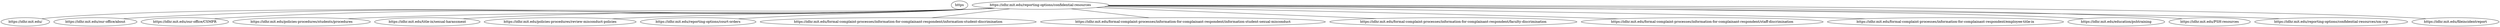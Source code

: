 strict graph  {
https [child_link="['https://idhr.mit.edu/', 'https://idhr.mit.edu/our-office/about', 'https://idhr.mit.edu/our-office/CSMPR', 'https://idhr.mit.edu/policies-procedures/students/procedures', 'https://idhr.mit.edu/title-ix/sexual-harassment', 'https://idhr.mit.edu/policies-procedures/review-misconduct-policies', 'https://idhr.mit.edu/reporting-options/court-orders', 'https://idhr.mit.edu/formal-complaint-processes/information-for-complainant-respondent/information-student-discrimination', 'https://idhr.mit.edu/formal-complaint-processes/information-for-complainant-respondent/information-student-sexual-misconduct', 'https://idhr.mit.edu/formal-complaint-processes/information-for-complainant-respondent/faculty-discrimination', 'https://idhr.mit.edu/formal-complaint-processes/information-for-complainant-respondent/staff-discrimination', 'https://idhr.mit.edu/formal-complaint-processes/information-for-complainant-respondent/employee-title-ix', 'https://idhr.mit.edu/education/pshtraining', 'https://idhr.mit.edu/PSH-resources', 'https://idhr.mit.edu/reporting-options/confidential-resources/sm-crp', 'https://idhr.mit.edu/reporting-options/confidential-resources/sm-crp', 'https://idhr.mit.edu/reporting-options/confidential-resources/sm-crp', 'https://idhr.mit.edu/reporting-options/confidential-resources/sm-crp', 'https://idhr.mit.edu/reporting-options/confidential-resources/sm-crp', 'https://idhr.mit.edu/reporting-options/court-orders', 'https://idhr.mit.edu/fileincidentreport']", data="b\"\nConfidential Resources at MIT | MIT Institute Discrimination and Harassment Response Office\nSkip to main content\nMIT Institute Discrimination and Harassment Response Office\nSearch this site\nEnter the terms you wish to search for.\nOur OfficeAboutFAQStaff & Deputy Title IX CoordinatorsOpen Positions with IDHR TeamBias Response TeamGet InvolvedIDHR Student LiaisonsMIT Change-Maker AwardsHistory & NewsCommittee on Sexual Misconduct Prevention and ResponseNational Academies of Science, Engineering, and Medicine (NASEM) Implementation TeamNASEM Working Groups ReportsNASEM Action CollaborativeAnnual ReportsNewsletterProhibited Conduct (Policies)For Allegations Against StudentsOverview & DefinitionsProcedures for Discrimination & Discriminatory HarassmentFor Allegations Against FacultyOverview & DefinitionsProcedures for Allegations Against FacultyPotential Outcomes & SanctionsFAQFor Allegations Against StaffOverview & DefinitionsProcedures for Allegations Against StaffPotential Outcomes & SanctionsFAQTitle IX Sexual Harassment PolicyReview of Sexual Misconduct PoliciesReporting OptionsReporting to MITReporting to the PoliceEmergency Medical Assistance and Preserving EvidenceAbuse & Harassment Prevention Court OrdersConfidential Resources at MITResponsible Employee InformationReporting to a State or Federal AgencySupportive MeasuresSupportive Measures & ActionsMutual No Contact OrdersResourcesResources for StudentsResources for Faculty & StaffIf You\xe2\x80\x99ve Been AssaultedResolution PathwaysFile a Formal ComplaintAdaptable ResolutionWhat is Adaptable Resolution?Pathways for Adaptable Resolution ProcessesWhat's the Process Like?How to Access Adaptable ResolutionInvestigation ProcessIDHR Investigation GuideInformation for Complainants and RespondentsFormal Complaint Against Student: Discrimination & Discriminatory HarassmentFormal Complaint Against Students: Sexual MisconductFormal Complaint Against Faculty: Discrimination & Discriminatory HarassmentFormal Complaint Against Staff: Discrimination & Discriminatory HarassmentFormal Complaint Against Faculty & Staff: Title IX Sexual HarassmentFormal Complaint Processes FlowchartsHearing ProcessDecision MakersExpectations for DecorumAdvisorsEducationStudent Online TrainingRequest a TrainingMaterialsPronoun MaterialsBathroom StickersHow to HelpEducational MaterialsSexual Harassment Prevention Training InitiativeInclusion & Harassment Prevention ResourcesIDHR Staff Training Materials\nConfidential Resources at MIT\nConfidential Resources at MITIn addition to reporting options, MIT has designated confidential resources at MIT. You can speak with these resources regardless of your decision to report.\nOffices designated \xe2\x80\x9cconfidential\xe2\x80\x9d will not report any information to the IDHR Office. These conversations are kept strictly confidential and, except in rare, extreme circumstances (including imminent risk of harm to self or others), nothing will be shared without your permission.\xc2\xa0 For more information about confidential, private, and community-based resources, see Supportive Measures.\nStudent Resources\nEmployee Resources\nSexual Misconduct Confidential Resource Provider\nDesignated confidential resource providers for Sexual Misconduct* incidents.\nViolence Prevention and Response\nMIT's Violence Prevention and Response (VPR) assists with sexual assault, intimate partner violence, stalking, and unhealthy relationships. Advocacy services are available to students and partners of students. VPR is also available to answer questions, discuss concerns, and provide referrals to anyone in the MIT community.\nVPR is a Sexual Misconduct Confidential Resource Provider for Student Complainants.\nVPR Helpline: (617) 253-2300\nE23https://studentlife.mit.edu/vpr\nMIT Medical\nMIT Medical serves the healthcare needs of the MIT community.\n24-hour line: 617-253-4481\nUrgent Care: 617-253-1311\nE23 \xc2\xa0 https://medical.mit.edu/contact\nOffice of Religious, Ethical, and Spiritual Life\nThe Office of Religious, Ethical, and Spiritual Life (ORSEL) affiliates at MIT representing many of the world's religions, serve both their own religious communities, as well as the MIT community at large. MIT ORSEL affiliates are available for counseling, private talks, and consultation.\n617-253-7707\nW11https://studentlife.mit.edu/orsel\nOmbuds Office\nThe MIT Ombuds Office helps people express concerns, resolve disputes, manage conflicts, and learn more productive ways of communicating. The Ombuds Office serves as an independent, confidential, neutral and informal resource to the diverse MIT community. Ombuds may breach confidentiality if the Ombuds determines that there is imminent risk of serious harm.\n617-253-5921\n10-213https://ombudsoffice.mit.edu/\nMyLife Services\nMyLife Services provides MIT faculty, staff, postdocs \xe2\x80\x93 and families \xe2\x80\x93 24/7 access to a network of experts who are available to help with life concerns. You\xe2\x80\x99ll consult with Master\xe2\x80\x99s and Ph.D.-level professionals who offer guidance, share resources, and provide referrals. All consultations are confidential and provided at no cost.\n844-405-LIFE (844-405-5433)\n(TTY) 866-892-7162info@mitmylifeservices.com\nStudent Respondent (Accused) Sexual Misconduct Confidential Resource Provider\nThe Sexual Misconduct* Confidential Resource Provider is only confidential for sexual misconduct concerns or experiences. If you're looking for a confidential resource to discuss other issues, please consider one of the other confidential resources above.\nMaterials for Sexual Misconduct Confidential Resource Providers\nJennifer Lawrence jlaw1@mit.edu\nEmployee Sexual Misconduct Confidential Resource Provider\nThe Sexual Misconduct* Confidential Resource Provider is only confidential for sexual misconduct concerns or experiences. If you're looking for a confidential resource to discuss other issues, please consider one of the other confidential resources above.\nMaterials for Sexual Misconduct Confidential Resource Providers\nMIT Central HR has designated staff to serve as Sexual Conduct Confidential Resource Providers for employees. Lianne Shields serves as the liaison.\nLianne Shields lshields@mit.edu\n*Sexual Misconduct Resource Providers assist with matters of sexual misconduct involving faculty, staff, and students, specifically including P&P, Section 9.4.1 Sexual Harassment, Section 9.4.1.2 Sexual Misconduct, Section 9.4.1.3 Gender-Based Harassment, Section 9.4.1.4 Title IX Sexual Harassment, and Section 9.4.2 Stalking; and Mind & Hand Book, Section II(11): Harassment (based on gender, sex, sex-stereotyping, sexual orientation, gender identity, or pregnancy); Section II(17): Intimate Partner Violence; Section II(23): Sexual Misconduct; Section II(24): Stalking; and Section II(28): Title IX Sexual Harassment.\nReporting Options\nReporting to MITReporting to the PoliceEmergency Medical Assistance and Preserving EvidenceAbuse & Harassment Prevention Court OrdersConfidential Resources at MITResponsible Employee InformationReporting to a State or Federal Agency\nSubmit an Incident Report\nMIT encourages individuals to seek assistance for incidents of discrimination and discriminatory harassment.\nEmergency Contact\nMIT Police: 617-253-1212\nUrgent Care: 617-253-4481\nDean on Call: 617-253-1212*\n*Dean on Call reached via MIT Police\nInstitute Discrimination & Harassment Response Office\nMassachusetts Institute of Technology\n120 Massachusetts Avenue, W31-310, Cambridge, MA 02139\nContact Us\nAccessibility\nQuick Exit\""];
https [child_link="['https://idhr.mit.edu/', 'https://idhr.mit.edu/our-office/about', 'https://idhr.mit.edu/our-office/CSMPR', 'https://idhr.mit.edu/policies-procedures/students/procedures', 'https://idhr.mit.edu/title-ix/sexual-harassment', 'https://idhr.mit.edu/policies-procedures/review-misconduct-policies', 'https://idhr.mit.edu/reporting-options/court-orders', 'https://idhr.mit.edu/formal-complaint-processes/information-for-complainant-respondent/information-student-discrimination', 'https://idhr.mit.edu/formal-complaint-processes/information-for-complainant-respondent/information-student-sexual-misconduct', 'https://idhr.mit.edu/formal-complaint-processes/information-for-complainant-respondent/faculty-discrimination', 'https://idhr.mit.edu/formal-complaint-processes/information-for-complainant-respondent/staff-discrimination', 'https://idhr.mit.edu/formal-complaint-processes/information-for-complainant-respondent/employee-title-ix', 'https://idhr.mit.edu/education/pshtraining', 'https://idhr.mit.edu/PSH-resources', 'https://idhr.mit.edu/fileincidentreport', 'https://idhr.mit.edu/reporting-options/responsible-employees']", data="b'\nHome Page | MIT Institute Discrimination and Harassment Response Office\nSkip to main content\nMIT Institute Discrimination and Harassment Response Office\nSearch this site\nEnter the terms you wish to search for.\nOur OfficeAboutFAQStaff & Deputy Title IX CoordinatorsOpen Positions with IDHR TeamBias Response TeamGet InvolvedIDHR Student LiaisonsMIT Change-Maker AwardsHistory & NewsCommittee on Sexual Misconduct Prevention and ResponseNational Academies of Science, Engineering, and Medicine (NASEM) Implementation TeamNASEM Working Groups ReportsNASEM Action CollaborativeAnnual ReportsNewsletterProhibited Conduct (Policies)For Allegations Against StudentsOverview & DefinitionsProcedures for Discrimination & Discriminatory HarassmentFor Allegations Against FacultyOverview & DefinitionsProcedures for Allegations Against FacultyPotential Outcomes & SanctionsFAQFor Allegations Against StaffOverview & DefinitionsProcedures for Allegations Against StaffPotential Outcomes & SanctionsFAQTitle IX Sexual Harassment PolicyReview of Sexual Misconduct PoliciesReporting OptionsReporting to MITReporting to the PoliceEmergency Medical Assistance and Preserving EvidenceAbuse & Harassment Prevention Court OrdersConfidential Resources at MITResponsible Employee InformationReporting to a State or Federal AgencySupportive MeasuresSupportive Measures & ActionsMutual No Contact OrdersResourcesResources for StudentsResources for Faculty & StaffIf You\xe2\x80\x99ve Been AssaultedResolution PathwaysFile a Formal ComplaintAdaptable ResolutionWhat is Adaptable Resolution?Pathways for Adaptable Resolution ProcessesWhat\'s the Process Like?How to Access Adaptable ResolutionInvestigation ProcessIDHR Investigation GuideInformation for Complainants and RespondentsFormal Complaint Against Student: Discrimination & Discriminatory HarassmentFormal Complaint Against Students: Sexual MisconductFormal Complaint Against Faculty: Discrimination & Discriminatory HarassmentFormal Complaint Against Staff: Discrimination & Discriminatory HarassmentFormal Complaint Against Faculty & Staff: Title IX Sexual HarassmentFormal Complaint Processes FlowchartsHearing ProcessDecision MakersExpectations for DecorumAdvisorsEducationStudent Online TrainingRequest a TrainingMaterialsPronoun MaterialsBathroom StickersHow to HelpEducational MaterialsSexual Harassment Prevention Training InitiativeInclusion & Harassment Prevention ResourcesIDHR Staff Training Materials\nSign up for IDHR\'s New Newsletter!\nStay informed about the Office\xe2\x80\x99s resources, initiatives, volunteer opportunities, and more.\nSign up for our mailing list\nReporting an Incident\nLearn more about your reporting options for allegations against Students.\nLearn more about your reporting options for allegations against Faculty and Staff.\nProgress with Institute Commitments\nCommitments WebsiteJuly 2020 Progress ReportNASEM Recommendations Progress ReportBSU/BGSA Recommendations Progress Report\nResponsible Employees\nMost employees have a duty to respond to student disclosures of sex-based discrimination. Managers and Supervisors have an additional duty regarding employee disclosures.\nWhat it means to be a \"Responsible Employee\"\nOnline Conduct\nWe would like to remind the MIT community that all MIT policies and standards of conduct are still in effect, including:\nMind & Hand Book;Policies and Procedures; andAcademic Integrity at MIT\nSign up for IDHR\'s New Newsletter!\nStay informed about the Office\xe2\x80\x99s resources, initiatives, volunteer opportunities, and more.\nSign up for our mailing list\nReporting an Incident\nLearn more about your reporting options for allegations against Students.\nLearn more about your reporting options for allegations against Faculty and Staff.\nProgress with Institute Commitments\nCommitments WebsiteJuly 2020 Progress ReportNASEM Recommendations Progress ReportBSU/BGSA Recommendations Progress Report\nResponsible Employees\nMost employees have a duty to respond to student disclosures of sex-based discrimination. Managers and Supervisors have an additional duty regarding employee disclosures.\nWhat it means to be a \"Responsible Employee\"\nOnline Conduct\nWe would like to remind the MIT community that all MIT policies and standards of conduct are still in effect, including:\nMind & Hand Book;Policies and Procedures; andAcademic Integrity at MIT\nHome Page\nMIT Institute Discrimination and Harassment Response Office\nSubmit an Incident Report\nPlease use this form to seek assistance and information from the IDHR Office for incidents involving discrimination, harassment, or bias.  This includes gender-based discrimination (sexual assault, sexual harassment, intimate partner violence, and stalking).\nNotifying IDHR as a Responsible Employee\nPlease use this form to notify the IDHR Office if you learn of an incident of gender-based discrimination (including sexual assault, sexual harassment, intimate partner violence, and stalking) involving a student or someone you supervise.\nAnnual Report\nFAQs\nIf you\xe2\x80\x99ve been assaulted\nEmergency Contact\nMIT Police: 617-253-1212\nUrgent Care: 617-253-4481\nDean on Call: 617-253-1212\nInstitute Discrimination & Harassment Response Office\nMassachusetts Institute of Technology\n120 Massachusetts Avenue, W31-310, Cambridge, MA 02139\nContact Us\nAccessibility\nQuick Exit'"];
https [child_link="['https://idhr.mit.edu/', 'https://idhr.mit.edu/our-office/about', 'https://idhr.mit.edu/our-office/CSMPR', 'https://idhr.mit.edu/policies-procedures/students/procedures', 'https://idhr.mit.edu/title-ix/sexual-harassment', 'https://idhr.mit.edu/policies-procedures/review-misconduct-policies', 'https://idhr.mit.edu/reporting-options/court-orders', 'https://idhr.mit.edu/formal-complaint-processes/information-for-complainant-respondent/information-student-discrimination', 'https://idhr.mit.edu/formal-complaint-processes/information-for-complainant-respondent/information-student-sexual-misconduct', 'https://idhr.mit.edu/formal-complaint-processes/information-for-complainant-respondent/faculty-discrimination', 'https://idhr.mit.edu/formal-complaint-processes/information-for-complainant-respondent/staff-discrimination', 'https://idhr.mit.edu/formal-complaint-processes/information-for-complainant-respondent/employee-title-ix', 'https://idhr.mit.edu/education/pshtraining', 'https://idhr.mit.edu/PSH-resources', 'https://idhr.mit.edu/our-office/about', 'https://idhr.mit.edu/our-office/CSMPR', 'https://idhr.mit.edu/fileincidentreport']", data="b\"\nOur Office | Staff & Deputy Title IX Coordinators | MIT Institute Discrimination and Harassment Response Office\nSkip to main content\nMIT Institute Discrimination and Harassment Response Office\nSearch this site\nEnter the terms you wish to search for.\nOur OfficeAboutFAQStaff & Deputy Title IX CoordinatorsOpen Positions with IDHR TeamBias Response TeamGet InvolvedIDHR Student LiaisonsMIT Change-Maker AwardsHistory & NewsCommittee on Sexual Misconduct Prevention and ResponseNational Academies of Science, Engineering, and Medicine (NASEM) Implementation TeamNASEM Working Groups ReportsNASEM Action CollaborativeAnnual ReportsNewsletterProhibited Conduct (Policies)For Allegations Against StudentsOverview & DefinitionsProcedures for Discrimination & Discriminatory HarassmentFor Allegations Against FacultyOverview & DefinitionsProcedures for Allegations Against FacultyPotential Outcomes & SanctionsFAQFor Allegations Against StaffOverview & DefinitionsProcedures for Allegations Against StaffPotential Outcomes & SanctionsFAQTitle IX Sexual Harassment PolicyReview of Sexual Misconduct PoliciesReporting OptionsReporting to MITReporting to the PoliceEmergency Medical Assistance and Preserving EvidenceAbuse & Harassment Prevention Court OrdersConfidential Resources at MITResponsible Employee InformationReporting to a State or Federal AgencySupportive MeasuresSupportive Measures & ActionsMutual No Contact OrdersResourcesResources for StudentsResources for Faculty & StaffIf You\xe2\x80\x99ve Been AssaultedResolution PathwaysFile a Formal ComplaintAdaptable ResolutionWhat is Adaptable Resolution?Pathways for Adaptable Resolution ProcessesWhat's the Process Like?How to Access Adaptable ResolutionInvestigation ProcessIDHR Investigation GuideInformation for Complainants and RespondentsFormal Complaint Against Student: Discrimination & Discriminatory HarassmentFormal Complaint Against Students: Sexual MisconductFormal Complaint Against Faculty: Discrimination & Discriminatory HarassmentFormal Complaint Against Staff: Discrimination & Discriminatory HarassmentFormal Complaint Against Faculty & Staff: Title IX Sexual HarassmentFormal Complaint Processes FlowchartsHearing ProcessDecision MakersExpectations for DecorumAdvisorsEducationStudent Online TrainingRequest a TrainingMaterialsPronoun MaterialsBathroom StickersHow to HelpEducational MaterialsSexual Harassment Prevention Training InitiativeInclusion & Harassment Prevention ResourcesIDHR Staff Training Materials\nOur Office | Staff & Deputy Title IX Coordinators\nStaff & Deputy Title IX CoordinatorsPlease note: Any student, faculty, or staff member who has concerns related to discrimination and/or harassment (including sexual harassment, sexual assault, intimate-partner violence, and stalking) is encouraged to seek the assistance of the staff members listed below. They will provide information on resources for assistance and options to address concerns.\nIf you are interested in a career at IDHR, learn about our\xc2\xa0open positions.\nSarah Rankin\nDirector of IDHR & Institute Title IX Coordinator\nSarah Rankin is the Director of the IDHR Office and serves as the Institute Title IX Coordinator at MIT. She oversees the education, case management, and investigation branches of the office, develops policies and procedures, conducts trainings across the Institute, and manages compliance efforts. Formerly, she was the Director of Harvard University\xe2\x80\x99s Office of Sexual Assault Prevention and Response, where she coordinated a large peer education program focused on sexual assault prevention efforts. Sarah earned her master\xe2\x80\x99s degree in Psychology from Western Washington University in 1996. Aside from her professional positions, Sarah brings her experience as a mother of a teenage daughter and son to the work of gender equity. In her free time, she watches far too much reality TV and is embarrassed at how much she knows about the Kardashians. To reach Sarah, email her at srankin@mit.edu or call (617) 324-7526. This is a non-emergency office number.\nNina N. Harris\nRestorative Resolutions Coordinator\nNina Harris serves as the Restorative Resolution Coordinator in the IDHR Office. Nina facilitates adaptable resolution processes - such as facilitated dialogue, mediation, and restorative conferencing - as alternative resolution pathways to investigation/adjudication for addressing concerns of bias, discrimination, harassment, and misconduct based on protected classes. Bringing the lens of restorative practice, she works to expand opportunities for holistic solutions to individual and community harm beyond just disciplinary action.\nAn equity and violence prevention advocate, educator, and restorative justice practitioner with over twenty years of experience in higher education, administration, and student engagement, Nina has provided crisis and resource counseling for hundreds of survivors of gender-based interpersonal/sexual violence and identity-based harm and harassment. Her practice anchors around frameworks of anti-racism/anti-oppression, restorative/transformative justice, strength and resiliency building and trauma-informed praxis. Nina formerly held the roles of advocate, crisis counselor, program manager, educator and TIX/conduct case manager (for complainants and respondents) at Harvard University, Swarthmore College, and the University of Pennsylvania.\xc2\xa0To reach Nina, email nnharris@mit.edu.\nSimi Ogunsanwo\nManager, Prevention Education & Outreach\nSimi Ogunsanwo is the Manager of Prevention Education & Outreach at IDHR. In her role, she manages the Education Team which is charged with providing prevention education and outreach to the MIT community around topics of discrimination and discriminatory harassment. Prior to joining IDHR, Simi was the administrative coordinator at Boston University\xe2\x80\x99s Sexual Assault Response and Prevention center where she managed both response and prevention logistics. She also developed curriculum around healthy relationships and occasionally facilitated trainings to the BU undergraduate student population. Simi holds a Master of Public Health degree from the Boston University School of Public Health. To reach Simi, email soguns@mit.edu.\nArti Kothari\nEducation Specialist\nArti Kothari (pronouns: she/her/hers) is an Education Specialist on the Prevention Education and Outreach team at IDHR. She provides training and education on topics related to discrimination and discriminatory harassment to the MIT community. Arti holds a Master of Science in Medical Health Sciences from Touro University Nevada and a B.A. in Psychology from the University of California Riverside. She has worked in the field of violence prevention since 2019. Prior to joining MIT, Arti was Prevention Education Manager for San Luis Obispo county\xe2\x80\x99s only dual sexual assault and intimate partner violence nonprofit, Lumina Alliance, working in sexual violence prevention, comprehensive sexual health education, and community organizing. In her free time, she can be found cuddling her cat, needlepointing, and traveling.\nAmanda Wynn\nEducation Specialist\nAmanda Wynn is one of two Education Specialists on the Prevention Education & Outreach team at IDHR. Amanda relocated to the Boston area in 2022 and spent a year serving as a Program Coordinator at Harvard Business School\xe2\x80\x99s office of Executive Education. Prior to her move, Amanda served as a Public High School Educator in her hometown of Sacramento, California. Amanda is currently pursuing her Master\xe2\x80\x99s Degree in Gender and Cultural Studies from Simmons University. When she isn\xe2\x80\x99t studying, you can find her playing video games or crocheting.\nTori Willbanks-Roos\nCase Manager\nTori Willbanks-Roos is a Case Manager at IDHR. In her role, she assists those in the MIT community with navigating complaints of discrimination and discriminatory harassment by providing information on resources and processes, as well as referrals and case consultations. Originally from the Boston Area, Tori earned a BA in history and international studies from Oberlin College before returning to Boston, where, prior to joining the IDHR team, she worked in the domestic and sexual violence response field managing shelters, transitional housing, and hotline programs at several local nonprofits. In her spare time, Tori does Japanese taiko drumming, orchestra, and Chinese lion and dragon dance.\nMoriah Silver\nManager of Investigations\nMoriah serves as the Manager of Investigations for IDHR. She manages the investigation team which is charged with neutrally investigating formal complaints alleging that an MIT student, staff member, or faculty member engaged in discrimination or discriminatory harassment (including allegations of violations of the nondiscrimination policy, racist conduct, harassment based on a protected class, sexual harassment, sexual misconduct, intimate partner violence, stalking, violence based on protected class, and retaliation). Moriah also conducts investigations and is, in general, the lead investigator for allegations that an MIT employee engaged in discrimination or discriminatory harassment. Prior to joining IDHR, Moriah was the Program Officer for Title IX and Professional Conduct at Harvard University\xe2\x80\x99s Faculty of Arts and Science. Before working in higher education, she worked as a prosecutor in California. Her legal and policy career include work at the U.S. Department of Justice Office on Violence Against Women, the Victim Rights Law Center in Boston, and with the White House Advisor on Violence Against Women under the Obama Administration. Moriah holds a JD from Northeastern University School of Law and a Master in Public Health from Tufts University School of Medicine. Moriah loves watching procedural crime shows, spending time near any body of water, and snuggling with the nearest canine (which is usually her dogs Rohan and Shadowfax \xe2\x80\x93 yes, there is a Lord of the Rings theme). To reach Moriah, email her at mhsilver@mit.edu.\nCourtney Wilson\nInvestigator\nCourtney\xc2\xa0is an Investigator in the IDHR Office. She investigates complaints as a neutral party and provides a written report of her findings.\xc2\xa0Courtney\xc2\xa0is a Massachusetts native and earned a law degree from Harvard Law School. She practiced corporate law for many years, specializing in securities regulation and mergers and acquisitions.\xc2\xa0Courtney\xc2\xa0enjoys reading debut novels and watching hockey and lacrosse, and is a long-time member of the Head of the Charles Regatta\xe2\x80\x99s Race Operations team. Email her at cawilson@mit.edu.\nJustine Plaut\nInvestigator\nJustine is an Investigator for employee complaints in the IDHR Office. She investigates complaints as a neutral party and provides a written report of her findings. Born and raised in San Francisco, Justine earned an A.B. in Social Anthropology from Harvard and a J.D. from the University of Southern California Gould School of Law. Prior to MIT, Justine served as the Deputy Director of the Commonwealth of Massachusetts\xe2\x80\x99 Investigations Center of Expertise, and investigated harassment cases during the #metoo era in Los Angeles\xe2\x80\x99 entertainment industry. Justine is passionate about travel, French and Caribbean cooking, and live music. Her email is jplaut@mit.edu.\nAimee Bierman\nInvestigator\nAimee is an Investigator for the IDHR Office. She investigates complaints as a neutral party and provides a written report of her findings. Born and raised in the Detroit area, Aimee earned an A.B. from the University of Michigan in Ann Arbor and a J.D. from Wayne State University Law School in Detroit. Prior to joining MIT, Aimee worked in both private practice and in-house, with a focus on labor and employment, higher education, and complex litigation. In her free time, Aimee enjoys travel, live music, and watching college sports.\nVera Grbic\nCommunications Coordinator\nVera Grbic serves as the Communications Coordinator for IDHR where she strategizes outreach and promotes the office\xe2\x80\x99s offerings to the MIT community. A communications professional of 10 years, Vera previously worked in government and non-profit sectors. She was with the Government of Canada for five years, including as a senior communications strategist with National Research Council Canada, the Government of Canada\xe2\x80\x99s main research and technology organization. Vera also served as a publicist for two film festivals, including the Toronto International Film Festival. Moving from Canada to the U.S., she was proud to join the Cambridge Women\xe2\x80\x99s Center, fulfilling her long-time wish to uplift an organization that specializes in women\xe2\x80\x99s empowerment and violence prevention. Vera earned her M.A. in Communication from Carleton University and B.A. in Communication and English Literature from the University of Ottawa. In her free time Vera is always ready to see a great art exhibit and film, or travel with friends. Email her at vgrbic@mit.edu.\nMeg Chuhran,\xc2\xa0LCSWManager of Office Operations & Case Management\nMeg Chuhran, LCSW, is the Manager of Office Operations & Case Management at IDHR. Meg\xe2\x80\x99s dual role involves supporting the daily functions and goals of the office, while also providing structure and direction to cases, as she meets with community members to help them understand available supportive measures, informal remedies, and resolution pathways. Before joining the MIT family in 2015, Meg worked in small non-profits in Chicago and Denver that focused on mental health, violence prevention, and crisis response. She earned her Master of Social Work from the University of Denver and BA from Kalamazoo College in Michigan. Though she moved away when she was 22, a large part of Meg\xe2\x80\x99s soul still resides in the waters of MI.\nCatherine Barrett\nAdministrative Assistant\nDeputy Title IX Coordinators\nFor concerns specifically related to gender-based discrimination (including sexual harassment, sexual assault, intimate partner violence, and stalking), there are additional, designated community members with whom you may feel more comfortable discussing your experience.\nDeputy Title IX Coordinators are trained staff and faculty members who are knowledgeable about resources and reporting options available to students at MIT, specifically regarding concerns of gender-based discrimination. The Deputy Title IX Coordinators are available to receive reports alleging violations of the Institute's policy on sexual assault, sexual harassment, and other sexual misconduct (intimate partner violence and stalking).\nFor Undergraduate and Graduate Students\nNaomi Carton\nAssociate Dean, Graduate Student Support\nDepartment of Residential Education\nW59\n617-253-6142naomic@mit.edu\nFor Graduate Students & Office of the Vice Chancellor\nSuraiya Baluch\nAssistant Dean for Graduate Personal Support\n35-338\n617-258-0304baluch@mit.edu\nFor the Office of the Vice President for Research\nKenneth Lloyd\nDirector of Human Resources and Administration\n10-370\n617-253-8919\nklloyd@mit.edu\nFor Faculty\nElizabeth Lennox\nAssistant Provost, Administration\n1-206\n617-253-7342elennox@mit.edu\nFor Athletics\nJessica Rooney Gallagher\nAthletic Trainer\nW35-115\n617-253-4908jess_atc@mit.edu\nFor School of Architecture and Planning\nMartha Collins\nAssistant Dean for Human Resources and Administration\n7-231\n617-253-0655mjcoll@mit.edu\nFor School of Engineering\nCatherine Kim\nAssistant Dean for Human Resources and Administration\n1-203\n617-258-6453kimcs@mit.edu\nFor School of Science\nMagdalena\xc2\xa0Rieb\nAssistant Dean for Human Resources and Administration\n6-131\n617-715-2733mrieb@mit.edu\nFor School of Humanities, Arts, Social Sciences\nErminia Piccinonno\nAssistant Dean for HR & Administration\n4-240\n617-452-5119erminia@mit.edu\nFor Sloan School of Management\nJacob Cohen\nAssociate Dean for Undergraduate and Master\xe2\x80\x99s Programs and Senior Lecturer\nE52-445\n617-324-8107jcohen28@mit.edu\nFor Lincoln Laboratory\nFelicia Gauthier\nBusiness Manager\nHuman Resources Department\n781-981-7045fgauthier@ll.mit.edu\nFor Schwarzman College of Computing\nEileen Ng\nAssistant Dean for Administration\n617-253-8010eng@mit.edu\nFor Schwarzman College of Computing\nDiane Ramirez-Riley\nDirector of Human Resources\n(617) 253-6822dlrr@mit.edu\nOur Office\nAboutFAQStaff & Deputy Title IX CoordinatorsOpen Positions with IDHR TeamBias Response TeamGet InvolvedIDHR Student LiaisonsMIT Change-Maker AwardsHistory & NewsCommittee on Sexual Misconduct Prevention and ResponseNational Academies of Science, Engineering, and Medicine (NASEM) Implementation TeamNASEM Working Groups ReportsNASEM Action CollaborativeAnnual ReportsNewsletter\nSubmit an Incident Report\nMIT encourages individuals to seek assistance for incidents of discrimination and discriminatory harassment.\nEmergency Contact\nMIT Police: 617-253-1212\nUrgent Care: 617-253-4481\nDean on Call: 617-253-1212*\n*Dean on Call reached via MIT Police\nInstitute Discrimination & Harassment Response Office\nMassachusetts Institute of Technology\n120 Massachusetts Avenue, W31-310, Cambridge, MA 02139\nContact Us\nAccessibility\nQuick Exit\""];
https [child_link="['https://idhr.mit.edu/', 'https://idhr.mit.edu/our-office/about', 'https://idhr.mit.edu/our-office/CSMPR', 'https://idhr.mit.edu/policies-procedures/students/procedures', 'https://idhr.mit.edu/title-ix/sexual-harassment', 'https://idhr.mit.edu/policies-procedures/review-misconduct-policies', 'https://idhr.mit.edu/reporting-options/court-orders', 'https://idhr.mit.edu/formal-complaint-processes/information-for-complainant-respondent/information-student-discrimination', 'https://idhr.mit.edu/formal-complaint-processes/information-for-complainant-respondent/information-student-sexual-misconduct', 'https://idhr.mit.edu/formal-complaint-processes/information-for-complainant-respondent/faculty-discrimination', 'https://idhr.mit.edu/formal-complaint-processes/information-for-complainant-respondent/staff-discrimination', 'https://idhr.mit.edu/formal-complaint-processes/information-for-complainant-respondent/employee-title-ix', 'https://idhr.mit.edu/education/pshtraining', 'https://idhr.mit.edu/PSH-resources', 'https://idhr.mit.edu/our-office/about', 'https://idhr.mit.edu/our-office/CSMPR', 'https://idhr.mit.edu/fileincidentreport']", data="b\"\nOur Office | CSMPR | MIT Institute Discrimination and Harassment Response Office\nSkip to main content\nMIT Institute Discrimination and Harassment Response Office\nSearch this site\nEnter the terms you wish to search for.\nOur OfficeAboutFAQStaff & Deputy Title IX CoordinatorsOpen Positions with IDHR TeamBias Response TeamGet InvolvedIDHR Student LiaisonsMIT Change-Maker AwardsHistory & NewsCommittee on Sexual Misconduct Prevention and ResponseNational Academies of Science, Engineering, and Medicine (NASEM) Implementation TeamNASEM Working Groups ReportsNASEM Action CollaborativeAnnual ReportsNewsletterProhibited Conduct (Policies)For Allegations Against StudentsOverview & DefinitionsProcedures for Discrimination & Discriminatory HarassmentFor Allegations Against FacultyOverview & DefinitionsProcedures for Allegations Against FacultyPotential Outcomes & SanctionsFAQFor Allegations Against StaffOverview & DefinitionsProcedures for Allegations Against StaffPotential Outcomes & SanctionsFAQTitle IX Sexual Harassment PolicyReview of Sexual Misconduct PoliciesReporting OptionsReporting to MITReporting to the PoliceEmergency Medical Assistance and Preserving EvidenceAbuse & Harassment Prevention Court OrdersConfidential Resources at MITResponsible Employee InformationReporting to a State or Federal AgencySupportive MeasuresSupportive Measures & ActionsMutual No Contact OrdersResourcesResources for StudentsResources for Faculty & StaffIf You\xe2\x80\x99ve Been AssaultedResolution PathwaysFile a Formal ComplaintAdaptable ResolutionWhat is Adaptable Resolution?Pathways for Adaptable Resolution ProcessesWhat's the Process Like?How to Access Adaptable ResolutionInvestigation ProcessIDHR Investigation GuideInformation for Complainants and RespondentsFormal Complaint Against Student: Discrimination & Discriminatory HarassmentFormal Complaint Against Students: Sexual MisconductFormal Complaint Against Faculty: Discrimination & Discriminatory HarassmentFormal Complaint Against Staff: Discrimination & Discriminatory HarassmentFormal Complaint Against Faculty & Staff: Title IX Sexual HarassmentFormal Complaint Processes FlowchartsHearing ProcessDecision MakersExpectations for DecorumAdvisorsEducationStudent Online TrainingRequest a TrainingMaterialsPronoun MaterialsBathroom StickersHow to HelpEducational MaterialsSexual Harassment Prevention Training InitiativeInclusion & Harassment Prevention ResourcesIDHR Staff Training Materials\nOur Office | CSMPR\nCommittee on Sexual Misconduct Prevention and ResponseThe President appointed the Committee on Sexual Misconduct Prevention and Response (CSMPR) to serve as an advisory body which provides guidance as needed to the Provost, the Chancellor, the Vice President for Human Resources, and the Institute Community and Equity Officer to encourage a safe and respectful campus environment, free from discrimination. The Committee oversees an Institute-wide approach to prevention, and responds to sexual misconduct and other forms of gender-based discrimination.\nThe 30+ members of the committee represent a broad cross-section of the MIT community, including faculty, staff, and students.\nProf. Lerna Ekmekcioglu, co-chair\nSarah Rankin, Director of IDHR, co-chair\nList of current committee membership\nAnnual Reports:\nCSMPR Annual Report, 2016\nCSMPR Annual Report, 2017\nCSMPR Annual Report, 2018\nCSMPR Annual Report, 2019\nCSMPR Annual Report, 2020\nCSMPR Annual Report, 2021\nCSMPR Annual Report, 2022\nCSMPR Annual Report, 2023\nOur Office\nAboutFAQStaff & Deputy Title IX CoordinatorsOpen Positions with IDHR TeamBias Response TeamGet InvolvedIDHR Student LiaisonsMIT Change-Maker AwardsHistory & NewsCommittee on Sexual Misconduct Prevention and ResponseNational Academies of Science, Engineering, and Medicine (NASEM) Implementation TeamNASEM Working Groups ReportsNASEM Action CollaborativeAnnual ReportsNewsletter\nSubmit an Incident Report\nMIT encourages individuals to seek assistance for incidents of discrimination and discriminatory harassment.\nEmergency Contact\nMIT Police: 617-253-1212\nUrgent Care: 617-253-4481\nDean on Call: 617-253-1212*\n*Dean on Call reached via MIT Police\nInstitute Discrimination & Harassment Response Office\nMassachusetts Institute of Technology\n120 Massachusetts Avenue, W31-310, Cambridge, MA 02139\nContact Us\nAccessibility\nQuick Exit\""];
https [child_link="['https://idhr.mit.edu/', 'https://idhr.mit.edu/our-office/about', 'https://idhr.mit.edu/our-office/CSMPR', 'https://idhr.mit.edu/policies-procedures/students/procedures', 'https://idhr.mit.edu/title-ix/sexual-harassment', 'https://idhr.mit.edu/policies-procedures/review-misconduct-policies', 'https://idhr.mit.edu/reporting-options/court-orders', 'https://idhr.mit.edu/formal-complaint-processes/information-for-complainant-respondent/information-student-discrimination', 'https://idhr.mit.edu/formal-complaint-processes/information-for-complainant-respondent/information-student-sexual-misconduct', 'https://idhr.mit.edu/formal-complaint-processes/information-for-complainant-respondent/faculty-discrimination', 'https://idhr.mit.edu/formal-complaint-processes/information-for-complainant-respondent/staff-discrimination', 'https://idhr.mit.edu/formal-complaint-processes/information-for-complainant-respondent/employee-title-ix', 'https://idhr.mit.edu/education/pshtraining', 'https://idhr.mit.edu/PSH-resources', 'http://idhr.mit.edu/our-office/about', 'https://idhr.mit.edu/policies-procedures/students/procedures', 'https://idhr.mit.edu/title-ix/sexual-harassment', 'https://idhr.mit.edu/policies-procedures/review-misconduct-policies', 'https://idhr.mit.edu/fileincidentreport']", data="b\"\nProhibited Conduct | For Allegations Against Students | Procedures for Discrimination & Discriminatory Harassment | MIT Institute Discrimination and Harassment Response Office\nSkip to main content\nMIT Institute Discrimination and Harassment Response Office\nSearch this site\nEnter the terms you wish to search for.\nOur OfficeAboutFAQStaff & Deputy Title IX CoordinatorsOpen Positions with IDHR TeamBias Response TeamGet InvolvedIDHR Student LiaisonsMIT Change-Maker AwardsHistory & NewsCommittee on Sexual Misconduct Prevention and ResponseNational Academies of Science, Engineering, and Medicine (NASEM) Implementation TeamNASEM Working Groups ReportsNASEM Action CollaborativeAnnual ReportsNewsletterProhibited Conduct (Policies)For Allegations Against StudentsOverview & DefinitionsProcedures for Discrimination & Discriminatory HarassmentFor Allegations Against FacultyOverview & DefinitionsProcedures for Allegations Against FacultyPotential Outcomes & SanctionsFAQFor Allegations Against StaffOverview & DefinitionsProcedures for Allegations Against StaffPotential Outcomes & SanctionsFAQTitle IX Sexual Harassment PolicyReview of Sexual Misconduct PoliciesReporting OptionsReporting to MITReporting to the PoliceEmergency Medical Assistance and Preserving EvidenceAbuse & Harassment Prevention Court OrdersConfidential Resources at MITResponsible Employee InformationReporting to a State or Federal AgencySupportive MeasuresSupportive Measures & ActionsMutual No Contact OrdersResourcesResources for StudentsResources for Faculty & StaffIf You\xe2\x80\x99ve Been AssaultedResolution PathwaysFile a Formal ComplaintAdaptable ResolutionWhat is Adaptable Resolution?Pathways for Adaptable Resolution ProcessesWhat's the Process Like?How to Access Adaptable ResolutionInvestigation ProcessIDHR Investigation GuideInformation for Complainants and RespondentsFormal Complaint Against Student: Discrimination & Discriminatory HarassmentFormal Complaint Against Students: Sexual MisconductFormal Complaint Against Faculty: Discrimination & Discriminatory HarassmentFormal Complaint Against Staff: Discrimination & Discriminatory HarassmentFormal Complaint Against Faculty & Staff: Title IX Sexual HarassmentFormal Complaint Processes FlowchartsHearing ProcessDecision MakersExpectations for DecorumAdvisorsEducationStudent Online TrainingRequest a TrainingMaterialsPronoun MaterialsBathroom StickersHow to HelpEducational MaterialsSexual Harassment Prevention Training InitiativeInclusion & Harassment Prevention ResourcesIDHR Staff Training Materials\nProhibited Conduct | For Allegations Against Students | Procedures for Discrimination & Discriminatory Harassment\nProcedures for Discrimination & Discriminatory HarassmentMembers of the MIT community are strongly encouraged to promptly report all incidents of discrimination and discriminatory harassment, including sexual misconduct, intimate partner violence, and stalking. Prompt reporting of such incidents makes investigation more effective and enhances the ability of MIT to take action. Any MIT student who believes they have been subjected to discrimination and discriminatory harassment, including sexual misconduct, intimate partner violence, or stalking, by another MIT student may initiate a complaint by speaking to IDHR\xc2\xa0Staff or MIT Deputy Title IX Coordinators.\nAccess the Institute Discrimination and Harassment Office Guide to the Investigation of Formal Complaints of Discrimination and Discriminatory Harassment (\xe2\x80\x9cIDHR Investigation Guide\xe2\x80\x9d).\nThese procedures generally apply to any allegation of discrimination and discriminatory Harassment, including sexual misconduct, intimate partner violence, or stalking brought against an MIT student by another member of the MIT community.\nIn addition to raising a complaint within MIT, individuals may also file a criminal complaint with the MIT Police, Cambridge Police, or the local law enforcement agency where the misconduct occurred. The standards for finding a violation of law are different from the standards used by MIT in determining whether there has been a violation of MIT\xe2\x80\x99s policy. The filing of a complaint of discrimination and discriminatory harassment, including sexual misconduct, intimate partner violence, or stalking, with MIT is independent of any criminal investigation or proceeding (although MIT\xe2\x80\x99s investigation may, in some cases, be delayed temporarily while the criminal investigators are gathering evidence) and MIT will generally not wait for the conclusion of any criminal proceeding to start its own investigation.\nInitial Assessment of Reports Concerning Discrimination and Discriminatory Harassment\nUpon an initial report to the Institute Discrimination and Harassment Response Office claiming discrimination, including sexual misconduct, intimate partner violence, and stalking, the IDHR Director, or designee, will make an initial assessment of the reported information and respond to any immediate health or safety concerns raised by the report.\xc2\xa0In this initial assessment, the IDHR Director, or designee, will:\nAssess the Complainant\xe2\x80\x99s safety and well-being and offer the Institute\xe2\x80\x99s immediate support and assistance;\nIn cases involving recent physical or sexual assault, inform the Complainant of the right to seek medical treatment, and explain the importance of obtaining and preserving forensic and other evidence;\nIn cases involving allegations of criminal conduct, inform the Complainant of the right to contact law enforcement, decline to contact law enforcement, and/or seek a court ordered protective order;\nInform the Complainant about Institute and community resources, the right to seek supportive \xc2\xa0measures, and how to request those resources and measures;\nInform the Complainant of formal and informal resolution options; determine the Complainant\xe2\x80\x99s expressed preference at this time for pursuing Informal/Adaptable Dispute Resolution, formal resolution, or neither; and discuss with the Complainant any concerns or barriers to participating in any Institute investigation and resolution under this process;\nExplain the Institute\xe2\x80\x99s prohibition against retaliation and that the Institute will take prompt action in response to any act of retaliation;\nAscertain the ages of the Complainant and the Respondent, if known, and, if either of the parties is a minor (under 18), determine whether to contact the appropriate child protective service agency; and\nAssess the information provided to determine if it triggers any Clery Act obligations and, if so, submit a Clery Report Form to MIT Police.\nClick the following buttons to learn more about different options for addressing discrimination and discriminatory harassment.\nSupportive Measures\nAdaptable Resolution\nInvestigation Process\nProhibited Conduct (Policies)\nFor Allegations Against StudentsOverview & DefinitionsProcedures for Discrimination & Discriminatory HarassmentFor Allegations Against FacultyOverview & DefinitionsProcedures for Allegations Against FacultyPotential Outcomes & SanctionsFAQFor Allegations Against StaffOverview & DefinitionsProcedures for Allegations Against StaffPotential Outcomes & SanctionsFAQTitle IX Sexual Harassment PolicyReview of Sexual Misconduct Policies\nSubmit an Incident Report\nMIT encourages individuals to seek assistance for incidents of discrimination and discriminatory harassment.\nEmergency Contact\nMIT Police: 617-253-1212\nUrgent Care: 617-253-4481\nDean on Call: 617-253-1212*\n*Dean on Call reached via MIT Police\nInstitute Discrimination & Harassment Response Office\nMassachusetts Institute of Technology\n120 Massachusetts Avenue, W31-310, Cambridge, MA 02139\nContact Us\nAccessibility\nQuick Exit\""];
https [child_link="['https://idhr.mit.edu/', 'https://idhr.mit.edu/our-office/about', 'https://idhr.mit.edu/our-office/CSMPR', 'https://idhr.mit.edu/policies-procedures/students/procedures', 'https://idhr.mit.edu/title-ix/sexual-harassment', 'https://idhr.mit.edu/policies-procedures/review-misconduct-policies', 'https://idhr.mit.edu/reporting-options/court-orders', 'https://idhr.mit.edu/formal-complaint-processes/information-for-complainant-respondent/information-student-discrimination', 'https://idhr.mit.edu/formal-complaint-processes/information-for-complainant-respondent/information-student-sexual-misconduct', 'https://idhr.mit.edu/formal-complaint-processes/information-for-complainant-respondent/faculty-discrimination', 'https://idhr.mit.edu/formal-complaint-processes/information-for-complainant-respondent/staff-discrimination', 'https://idhr.mit.edu/formal-complaint-processes/information-for-complainant-respondent/employee-title-ix', 'https://idhr.mit.edu/education/pshtraining', 'https://idhr.mit.edu/PSH-resources', 'https://idhr.mit.edu/policies-procedures/students/procedures', 'https://idhr.mit.edu/title-ix/sexual-harassment', 'https://idhr.mit.edu/policies-procedures/review-misconduct-policies', 'https://idhr.mit.edu/fileincidentreport']", data="b\"\nTitle IX Sexual Harassment | MIT Institute Discrimination and Harassment Response Office\nSkip to main content\nMIT Institute Discrimination and Harassment Response Office\nSearch this site\nEnter the terms you wish to search for.\nOur OfficeAboutFAQStaff & Deputy Title IX CoordinatorsOpen Positions with IDHR TeamBias Response TeamGet InvolvedIDHR Student LiaisonsMIT Change-Maker AwardsHistory & NewsCommittee on Sexual Misconduct Prevention and ResponseNational Academies of Science, Engineering, and Medicine (NASEM) Implementation TeamNASEM Working Groups ReportsNASEM Action CollaborativeAnnual ReportsNewsletterProhibited Conduct (Policies)For Allegations Against StudentsOverview & DefinitionsProcedures for Discrimination & Discriminatory HarassmentFor Allegations Against FacultyOverview & DefinitionsProcedures for Allegations Against FacultyPotential Outcomes & SanctionsFAQFor Allegations Against StaffOverview & DefinitionsProcedures for Allegations Against StaffPotential Outcomes & SanctionsFAQTitle IX Sexual Harassment PolicyReview of Sexual Misconduct PoliciesReporting OptionsReporting to MITReporting to the PoliceEmergency Medical Assistance and Preserving EvidenceAbuse & Harassment Prevention Court OrdersConfidential Resources at MITResponsible Employee InformationReporting to a State or Federal AgencySupportive MeasuresSupportive Measures & ActionsMutual No Contact OrdersResourcesResources for StudentsResources for Faculty & StaffIf You\xe2\x80\x99ve Been AssaultedResolution PathwaysFile a Formal ComplaintAdaptable ResolutionWhat is Adaptable Resolution?Pathways for Adaptable Resolution ProcessesWhat's the Process Like?How to Access Adaptable ResolutionInvestigation ProcessIDHR Investigation GuideInformation for Complainants and RespondentsFormal Complaint Against Student: Discrimination & Discriminatory HarassmentFormal Complaint Against Students: Sexual MisconductFormal Complaint Against Faculty: Discrimination & Discriminatory HarassmentFormal Complaint Against Staff: Discrimination & Discriminatory HarassmentFormal Complaint Against Faculty & Staff: Title IX Sexual HarassmentFormal Complaint Processes FlowchartsHearing ProcessDecision MakersExpectations for DecorumAdvisorsEducationStudent Online TrainingRequest a TrainingMaterialsPronoun MaterialsBathroom StickersHow to HelpEducational MaterialsSexual Harassment Prevention Training InitiativeInclusion & Harassment Prevention ResourcesIDHR Staff Training Materials\nTitle IX Sexual Harassment\nTitle IX Sexual HarassmentThis definition of \xe2\x80\x9cTitle IX Sexual Harassment\xe2\x80\x9d is published in the MIT Policies and Procedures, Section 9.5, and the MIT Mind and Hand Book, Section II. To learn more about this policy update, please refer to the letter from Senior Leaders sent to the community on August 14, 2020.\nAlthough MIT broadly prohibits sexual harassment and other forms of sexual misconduct, federal Title IX regulations require MIT to follow specific processes when the Institute has actual knowledge of a report of certain categories of sexual misconduct, referred to as \xe2\x80\x9cTitle IX Sexual Harassment.\xe2\x80\x9d\nPDF of Key Facts Changes\nTitle IX Sexual Harassment means: Conduct on the basis of sex that satisfies one or more of the following\nAn employee of MIT conditioning the provision of an aid, benefit, or service of MIT on an individual\xe2\x80\x99s participation in unwelcome sexual conduct;\nUnwelcome conduct determined by a reasonable person to be so severe, pervasive, and objectively offensive that it effectively denies a person equal access to MIT\xe2\x80\x99s education program or activity; or\n\xe2\x80\x9cSexual assault,\xe2\x80\x9d \xe2\x80\x9cdating violence,\xe2\x80\x9d \xe2\x80\x9cdomestic violence,\xe2\x80\x9d or \xe2\x80\x9cstalking,\xe2\x80\x9d as defined by federal law and set out on the Institute Discrimination and Harassment Response (IDHR) website.\nMIT must follow the specific processes cited below when it receives a formal complaint of Title IX Sexual Harassment and where all of the following apply:\nAt the time of filing a formal complaint, the Complainant was/is participating in or attempting to participate in the education program or activity at MIT;\nThe alleged conduct occurred in an education program or activity controlled by MIT; and\nThe alleged conduct occurred against a person in the United States.\nFormal Complaints of Title IX Sexual Harassment are investigated in accordance with the IDHR Investigation Guide and hearings are held in accordance with the\xc2\xa0Hearing Procedures\xc2\xa0for complaints against a faculty member, staff member, or postdoctoral scholar (fellow or associate) and in the Title IX Sexual Harassment Hearing Procedures in the Committee on Discipline Rules for complaints against students.\nFormal Complaints of sexual harassment and sexual misconduct that do not meet the definition of Title IX Sexual Harassment are addressed under the complaint resolution process described in Section 9.8 for complaints against a faculty member, staff member, or postdoctoral scholar (fellow or associate) and in the Sexual Misconduct Hearing Procedures (Non-Title IX Sexual Harassment) in the Committee on Discipline Rules for complaints against students.\nMIT prohibits retaliation as set forth in Section 9.7 and the Mind and Handbook. In the context of Title IX Sexual Harassment, this means that: No person may intimidate, threaten, coerce, or discriminate against any individual:\nfor the purpose of interfering with any right or privilege secured by Title IX, or\nbecause the individual has made a report or complaint, testified, assisted, or participated or refused to participate in any manner in a Title IX Sexual Harassment investigation, proceeding, or hearing.\nIn addition, retaliation also includes intimidation, threats, coercion, or discrimination, including charges against an individual for policy violations that do not involve sex discrimination or sexual harassment, but arise out of the same facts or circumstances as a report or complaint of sex discrimination, or a report or formal complaint of Title IX Sexual Harassment, for the purpose of interfering with any right or privilege secured by Title IX.\nTitle IX Sexual Harassment Definitions. For the purposes of Section 9.5.1.4 of Policies and Procedures and Section II of the Mind and Hand Book, the following definitions apply:\nComplainant means an individual who is reported to be the victim of conduct that could constitute Title IX Sexual Harassment.\nDating Violence means violence committed by a person: (A) who is or has been in a social relationship of a romantic or intimate nature with the Complainant; and (B) where the existence of such a relationship shall be determined based on a consideration of the following factors: (i) the length of the relationship; (ii) the type of relationship; and (iii) the frequency of interaction between the persons involved in the relationship.\nDomestic Violence includes felony or misdemeanor crimes of violence committed by a current or former spouse or intimate partner of the Complainant, by a person with whom the Complainant shares a child in common, by a person who is cohabitating with or has cohabitated with the Complainant as a spouse or intimate partner, by a person similarly situated to a spouse of the Complainant under the domestic or family violence laws of Massachusetts, or by any other person against an adult or youth Complainant who is protected from that person\xe2\x80\x99s acts under the domestic or family violence laws of Massachusetts.\nEducation program or activity means locations, events, or circumstances over which MIT exercises substantial control over both the Respondent and the context in which the reported sexual harassment occurred, and also includes any building owned or controlled by a student organization that is officially recognized by MIT.\nTitle IX Sexual Harassment Formal Complaint means a document submitted by a Complainant, or signed by the Title IX Coordinator, alleging Title IX Sexual Harassment against a Respondent and requesting that MIT investigate the allegation of Title IX Sexual Harassment.\xc2\xa0 The Title IX Sexual Harassment Formal Complaint must contain the Complainant\xe2\x80\x99s physical or digital signature, or otherwise indicate that the Complainant is the person filing the Formal Complaint.\nRespondent means an individual who is reported to be the perpetrator of conduct that could constitute Title IX Sexual Harassment.\nSexual Assault means an offense classified as a sex offense under the uniform crime reporting system of the\xc2\xa0Federal Bureau of Investigation.\xc2\xa0 Sex offenses include:\nSex Offenses, Forcible: Any sexual act directed against the Complainant, without the consent of the Complainant, including instances in which the Complainant is incapable of giving consent.\nForcible Rape: Penetration, no matter how slight, of the vagina or anus with any body part or object, or oral penetration by a sex organ of the Complainant, without the consent of the Complainant.\nForcible Sodomy: Oral or anal sexual intercourse with the Complainant, forcibly, and/or against the Complainant\xe2\x80\x99s will (non-consensually), or not forcibly or against the Complainant\xe2\x80\x99s will in instances in which the Complainant is incapable of giving consent because of age or because of temporary or permanent mental or physical incapacity.\nSexual Assault with an Object: The use of an object or instrument to penetrate, however slightly, the genital or anal opening of the body of the Complainant, forcibly, and/or against the Complainant\xe2\x80\x99s will (non-consensually), or not forcibly or against the Complainant\xe2\x80\x99s will in instances in which the Complainant is incapable of giving consent because of age or because of temporary or permanent mental or physical incapacity.\nForcible Fondling: The touching of the private body parts of the Complainant (buttocks, groin, breasts), for the purpose of sexual gratification, forcibly, and/or against the Complainant\xe2\x80\x99s will (non-consensually), or not forcibly or against the Complainant\xe2\x80\x99s will in instances in which the Complainant is incapable of giving consent because of age or because of temporary or permanent mental or physical incapacity.\nSex Offenses, Non-forcible:\nIncest: Non-forcible sexual intercourse, between persons who are related to each other by blood or adoption as prohibited by Massachusetts law.\nStatutory Rape: Non-forcible sexual intercourse, with a Complainant who is under the statutory age of consent of sixteen-years-old.\nConsent means \xe2\x80\x9ceffective consent\xe2\x80\x9d as defined in the Mind and Hand Book, Section II.\nStalking means engaging in a course of conduct directed at the Complainant that would cause a reasonable person to: (A) fear for their safety or the safety of others; or (B) suffer substantial emotional distress.\nProhibited Conduct (Policies)\nFor Allegations Against StudentsOverview & DefinitionsProcedures for Discrimination & Discriminatory HarassmentFor Allegations Against FacultyOverview & DefinitionsProcedures for Allegations Against FacultyPotential Outcomes & SanctionsFAQFor Allegations Against StaffOverview & DefinitionsProcedures for Allegations Against StaffPotential Outcomes & SanctionsFAQTitle IX Sexual Harassment PolicyReview of Sexual Misconduct Policies\nSubmit an Incident Report\nMIT encourages individuals to seek assistance for incidents of discrimination and discriminatory harassment.\nEmergency Contact\nMIT Police: 617-253-1212\nUrgent Care: 617-253-4481\nDean on Call: 617-253-1212*\n*Dean on Call reached via MIT Police\nInstitute Discrimination & Harassment Response Office\nMassachusetts Institute of Technology\n120 Massachusetts Avenue, W31-310, Cambridge, MA 02139\nContact Us\nAccessibility\nQuick Exit\""];
https [child_link="['https://idhr.mit.edu/', 'https://idhr.mit.edu/our-office/about', 'https://idhr.mit.edu/our-office/CSMPR', 'https://idhr.mit.edu/policies-procedures/students/procedures', 'https://idhr.mit.edu/title-ix/sexual-harassment', 'https://idhr.mit.edu/policies-procedures/review-misconduct-policies', 'https://idhr.mit.edu/reporting-options/court-orders', 'https://idhr.mit.edu/formal-complaint-processes/information-for-complainant-respondent/information-student-discrimination', 'https://idhr.mit.edu/formal-complaint-processes/information-for-complainant-respondent/information-student-sexual-misconduct', 'https://idhr.mit.edu/formal-complaint-processes/information-for-complainant-respondent/faculty-discrimination', 'https://idhr.mit.edu/formal-complaint-processes/information-for-complainant-respondent/staff-discrimination', 'https://idhr.mit.edu/formal-complaint-processes/information-for-complainant-respondent/employee-title-ix', 'https://idhr.mit.edu/education/pshtraining', 'https://idhr.mit.edu/PSH-resources', 'http://idhr.mit.edu/title-ix/sexual-harassment', 'https://policies.mit.edu/policies-procedures/90-relations-and-responsibilities-within-mit-community/95-harassment#9.4.1', 'https://www2.ed.gov/about/offices/list/ocr/docs/t9nprm.pdf', 'https://idhr.mit.edu/policies-procedures/students/procedures', 'https://idhr.mit.edu/title-ix/sexual-harassment', 'https://idhr.mit.edu/policies-procedures/review-misconduct-policies', 'https://idhr.mit.edu/fileincidentreport']", data="b\"\nReview of Sexual Misconduct Policies | MIT Institute Discrimination and Harassment Response Office\nSkip to main content\nMIT Institute Discrimination and Harassment Response Office\nSearch this site\nEnter the terms you wish to search for.\nOur OfficeAboutFAQStaff & Deputy Title IX CoordinatorsOpen Positions with IDHR TeamBias Response TeamGet InvolvedIDHR Student LiaisonsMIT Change-Maker AwardsHistory & NewsCommittee on Sexual Misconduct Prevention and ResponseNational Academies of Science, Engineering, and Medicine (NASEM) Implementation TeamNASEM Working Groups ReportsNASEM Action CollaborativeAnnual ReportsNewsletterProhibited Conduct (Policies)For Allegations Against StudentsOverview & DefinitionsProcedures for Discrimination & Discriminatory HarassmentFor Allegations Against FacultyOverview & DefinitionsProcedures for Allegations Against FacultyPotential Outcomes & SanctionsFAQFor Allegations Against StaffOverview & DefinitionsProcedures for Allegations Against StaffPotential Outcomes & SanctionsFAQTitle IX Sexual Harassment PolicyReview of Sexual Misconduct PoliciesReporting OptionsReporting to MITReporting to the PoliceEmergency Medical Assistance and Preserving EvidenceAbuse & Harassment Prevention Court OrdersConfidential Resources at MITResponsible Employee InformationReporting to a State or Federal AgencySupportive MeasuresSupportive Measures & ActionsMutual No Contact OrdersResourcesResources for StudentsResources for Faculty & StaffIf You\xe2\x80\x99ve Been AssaultedResolution PathwaysFile a Formal ComplaintAdaptable ResolutionWhat is Adaptable Resolution?Pathways for Adaptable Resolution ProcessesWhat's the Process Like?How to Access Adaptable ResolutionInvestigation ProcessIDHR Investigation GuideInformation for Complainants and RespondentsFormal Complaint Against Student: Discrimination & Discriminatory HarassmentFormal Complaint Against Students: Sexual MisconductFormal Complaint Against Faculty: Discrimination & Discriminatory HarassmentFormal Complaint Against Staff: Discrimination & Discriminatory HarassmentFormal Complaint Against Faculty & Staff: Title IX Sexual HarassmentFormal Complaint Processes FlowchartsHearing ProcessDecision MakersExpectations for DecorumAdvisorsEducationStudent Online TrainingRequest a TrainingMaterialsPronoun MaterialsBathroom StickersHow to HelpEducational MaterialsSexual Harassment Prevention Training InitiativeInclusion & Harassment Prevention ResourcesIDHR Staff Training Materials\nReview of Sexual Misconduct Policies\nDraft Federal Title IX Regulations On July 12, 2022, the U.S. Department of Education Office for Civil Rights issued draft Title IX regulations. Title IX regulations (officially \xe2\x80\x9cTitle IX of the Education Amendments of 1972\xe2\x80\x9d) protect people from discrimination based on sex in any federally funded education programs or activities. The previous regulations went into effect in 2020, and MIT responded by implementing a Title IX Sexual Harassment policy while continuing to address other forms of sexual misconduct through a pre-existing MIT Sexual Misconduct policy.\xc2\xa0 The recently proposed amendments to the Title IX regulations were open for public comment and have now closed.\nMIT is in the process of assessing the proposed regulations. If we find that changes to our current policies and procedures are warranted, they will be put in place only when the new regulations go into effect. Any potential changes to MIT\xe2\x80\x99s policy will be guided by our priority of creating a safe, respectful, and welcoming environment for our entire community.\nProhibited Conduct (Policies)\nFor Allegations Against StudentsOverview & DefinitionsProcedures for Discrimination & Discriminatory HarassmentFor Allegations Against FacultyOverview & DefinitionsProcedures for Allegations Against FacultyPotential Outcomes & SanctionsFAQFor Allegations Against StaffOverview & DefinitionsProcedures for Allegations Against StaffPotential Outcomes & SanctionsFAQTitle IX Sexual Harassment PolicyReview of Sexual Misconduct Policies\nSubmit an Incident Report\nMIT encourages individuals to seek assistance for incidents of discrimination and discriminatory harassment.\nEmergency Contact\nMIT Police: 617-253-1212\nUrgent Care: 617-253-4481\nDean on Call: 617-253-1212*\n*Dean on Call reached via MIT Police\nInstitute Discrimination & Harassment Response Office\nMassachusetts Institute of Technology\n120 Massachusetts Avenue, W31-310, Cambridge, MA 02139\nContact Us\nAccessibility\nQuick Exit\""];
https [child_link="['https://idhr.mit.edu/', 'https://idhr.mit.edu/our-office/about', 'https://idhr.mit.edu/our-office/CSMPR', 'https://idhr.mit.edu/policies-procedures/students/procedures', 'https://idhr.mit.edu/title-ix/sexual-harassment', 'https://idhr.mit.edu/policies-procedures/review-misconduct-policies', 'https://idhr.mit.edu/reporting-options/court-orders', 'https://idhr.mit.edu/formal-complaint-processes/information-for-complainant-respondent/information-student-discrimination', 'https://idhr.mit.edu/formal-complaint-processes/information-for-complainant-respondent/information-student-sexual-misconduct', 'https://idhr.mit.edu/formal-complaint-processes/information-for-complainant-respondent/faculty-discrimination', 'https://idhr.mit.edu/formal-complaint-processes/information-for-complainant-respondent/staff-discrimination', 'https://idhr.mit.edu/formal-complaint-processes/information-for-complainant-respondent/employee-title-ix', 'https://idhr.mit.edu/education/pshtraining', 'https://idhr.mit.edu/PSH-resources', 'https://idhr.mit.edu/reporting-options/court-orders', 'https://idhr.mit.edu/fileincidentreport']", data="b\"\nAbuse & Harassment Prevention Court Orders | MIT Institute Discrimination and Harassment Response Office\nSkip to main content\nMIT Institute Discrimination and Harassment Response Office\nSearch this site\nEnter the terms you wish to search for.\nOur OfficeAboutFAQStaff & Deputy Title IX CoordinatorsOpen Positions with IDHR TeamBias Response TeamGet InvolvedIDHR Student LiaisonsMIT Change-Maker AwardsHistory & NewsCommittee on Sexual Misconduct Prevention and ResponseNational Academies of Science, Engineering, and Medicine (NASEM) Implementation TeamNASEM Working Groups ReportsNASEM Action CollaborativeAnnual ReportsNewsletterProhibited Conduct (Policies)For Allegations Against StudentsOverview & DefinitionsProcedures for Discrimination & Discriminatory HarassmentFor Allegations Against FacultyOverview & DefinitionsProcedures for Allegations Against FacultyPotential Outcomes & SanctionsFAQFor Allegations Against StaffOverview & DefinitionsProcedures for Allegations Against StaffPotential Outcomes & SanctionsFAQTitle IX Sexual Harassment PolicyReview of Sexual Misconduct PoliciesReporting OptionsReporting to MITReporting to the PoliceEmergency Medical Assistance and Preserving EvidenceAbuse & Harassment Prevention Court OrdersConfidential Resources at MITResponsible Employee InformationReporting to a State or Federal AgencySupportive MeasuresSupportive Measures & ActionsMutual No Contact OrdersResourcesResources for StudentsResources for Faculty & StaffIf You\xe2\x80\x99ve Been AssaultedResolution PathwaysFile a Formal ComplaintAdaptable ResolutionWhat is Adaptable Resolution?Pathways for Adaptable Resolution ProcessesWhat's the Process Like?How to Access Adaptable ResolutionInvestigation ProcessIDHR Investigation GuideInformation for Complainants and RespondentsFormal Complaint Against Student: Discrimination & Discriminatory HarassmentFormal Complaint Against Students: Sexual MisconductFormal Complaint Against Faculty: Discrimination & Discriminatory HarassmentFormal Complaint Against Staff: Discrimination & Discriminatory HarassmentFormal Complaint Against Faculty & Staff: Title IX Sexual HarassmentFormal Complaint Processes FlowchartsHearing ProcessDecision MakersExpectations for DecorumAdvisorsEducationStudent Online TrainingRequest a TrainingMaterialsPronoun MaterialsBathroom StickersHow to HelpEducational MaterialsSexual Harassment Prevention Training InitiativeInclusion & Harassment Prevention ResourcesIDHR Staff Training Materials\nAbuse & Harassment Prevention Court Orders\nAbuse & Harassment Prevention Court OrdersIn Massachusetts, a victim of sexual assault, dating violence, domestic violence, or stalking may seek an abuse prevention order (commonly referred as a 209A or restraining order) or a harassment prevention order (commonly referred to as a 258E order). An abuse prevention order is a court order that legally restrains a family or household member from further harm\xc2\xading or threatening to harm a victim.\nA harassment prevention order may be requested against anyone who has been harassing, stalking, or sexually assaulting a victim no matter what the relationship with the person might be. For additional information, please see\xc2\xa0The Massachusetts Court System Website.\nThe MIT Police and/or Violence Prevention and Response (VPR) can provide information on obtaining a court-issued Harassment Prevention Order or Abuse Prevention Order, depending on the nature of the case, but cannot provide legal representation.\xc2\xa0 A violation of a court-issued order can result in criminal charges and it is enforced anywhere in the United States.\xc2\xa0 If you have a Harassment Prevention Order or Abuse Prevention Order, or similar order issued by any court, please provide a copy to MIT PD.\xc2\xa0 Once issued, MIT will work with you to make accommodations and to enforce the order.\nProtection orders issued by courts in other jurisdictions will be enforced in Massachusetts as long as the protection order is still in place in the issuing jurisdiction. Enforcement can include, but is not limited to, enforcement by MIT Police, City of Cambridge Police, and/or assistance from any other state or local police authority in the jurisdiction where the complainant lives or works. Complainants may request, as part of a protection order, that the respondent refrain from contacting, harassing, or abusing the complainant, stay away from the complainant\xe2\x80\x99s home or workplace, or pay damages to the complainant for harm suffered as a direct result of the abuse of harassment. Abuse and harassment prevention orders also protect against contact through friends, relatives, neighbors or anyone else, or sending or posting messages on Facebook, Twitter or any other social media site, unless specifically allowed in the order. There is no filing fee charged for this action and filing a protection order does not preclude an individual from any other civil or criminal remedies. If an abuse or harassment prevention order is filed, the victim will meet with a Victim Witness Advocate at the court to discuss the process before going in front of a Judge.\nReporting Options\nReporting to MITReporting to the PoliceEmergency Medical Assistance and Preserving EvidenceAbuse & Harassment Prevention Court OrdersConfidential Resources at MITResponsible Employee InformationReporting to a State or Federal Agency\nSubmit an Incident Report\nMIT encourages individuals to seek assistance for incidents of discrimination and discriminatory harassment.\nEmergency Contact\nMIT Police: 617-253-1212\nUrgent Care: 617-253-4481\nDean on Call: 617-253-1212*\n*Dean on Call reached via MIT Police\nInstitute Discrimination & Harassment Response Office\nMassachusetts Institute of Technology\n120 Massachusetts Avenue, W31-310, Cambridge, MA 02139\nContact Us\nAccessibility\nQuick Exit\""];
https [child_link="['https://idhr.mit.edu/', 'https://idhr.mit.edu/our-office/about', 'https://idhr.mit.edu/our-office/CSMPR', 'https://idhr.mit.edu/policies-procedures/students/procedures', 'https://idhr.mit.edu/title-ix/sexual-harassment', 'https://idhr.mit.edu/policies-procedures/review-misconduct-policies', 'https://idhr.mit.edu/reporting-options/court-orders', 'https://idhr.mit.edu/formal-complaint-processes/information-for-complainant-respondent/information-student-discrimination', 'https://idhr.mit.edu/formal-complaint-processes/information-for-complainant-respondent/information-student-sexual-misconduct', 'https://idhr.mit.edu/formal-complaint-processes/information-for-complainant-respondent/faculty-discrimination', 'https://idhr.mit.edu/formal-complaint-processes/information-for-complainant-respondent/staff-discrimination', 'https://idhr.mit.edu/formal-complaint-processes/information-for-complainant-respondent/employee-title-ix', 'https://idhr.mit.edu/education/pshtraining', 'https://idhr.mit.edu/PSH-resources', 'https://idhr.mit.edu/formal-complaint-processes/information-for-complainant-respondent/information-student-discrimination', 'https://idhr.mit.edu/formal-complaint-processes/information-for-complainant-respondent/information-student-sexual-misconduct', 'https://idhr.mit.edu/formal-complaint-processes/information-for-complainant-respondent/faculty-discrimination', 'https://idhr.mit.edu/formal-complaint-processes/information-for-complainant-respondent/staff-discrimination', 'https://idhr.mit.edu/formal-complaint-processes/information-for-complainant-respondent/employee-title-ix', 'https://idhr.mit.edu/fileincidentreport']", data="b\"\nFormal Complaint Processes | Information for Complainants and Respondents | Student Discrim | MIT Institute Discrimination and Harassment Response Office\nSkip to main content\nMIT Institute Discrimination and Harassment Response Office\nSearch this site\nEnter the terms you wish to search for.\nOur OfficeAboutFAQStaff & Deputy Title IX CoordinatorsOpen Positions with IDHR TeamBias Response TeamGet InvolvedIDHR Student LiaisonsMIT Change-Maker AwardsHistory & NewsCommittee on Sexual Misconduct Prevention and ResponseNational Academies of Science, Engineering, and Medicine (NASEM) Implementation TeamNASEM Working Groups ReportsNASEM Action CollaborativeAnnual ReportsNewsletterProhibited Conduct (Policies)For Allegations Against StudentsOverview & DefinitionsProcedures for Discrimination & Discriminatory HarassmentFor Allegations Against FacultyOverview & DefinitionsProcedures for Allegations Against FacultyPotential Outcomes & SanctionsFAQFor Allegations Against StaffOverview & DefinitionsProcedures for Allegations Against StaffPotential Outcomes & SanctionsFAQTitle IX Sexual Harassment PolicyReview of Sexual Misconduct PoliciesReporting OptionsReporting to MITReporting to the PoliceEmergency Medical Assistance and Preserving EvidenceAbuse & Harassment Prevention Court OrdersConfidential Resources at MITResponsible Employee InformationReporting to a State or Federal AgencySupportive MeasuresSupportive Measures & ActionsMutual No Contact OrdersResourcesResources for StudentsResources for Faculty & StaffIf You\xe2\x80\x99ve Been AssaultedResolution PathwaysFile a Formal ComplaintAdaptable ResolutionWhat is Adaptable Resolution?Pathways for Adaptable Resolution ProcessesWhat's the Process Like?How to Access Adaptable ResolutionInvestigation ProcessIDHR Investigation GuideInformation for Complainants and RespondentsFormal Complaint Against Student: Discrimination & Discriminatory HarassmentFormal Complaint Against Students: Sexual MisconductFormal Complaint Against Faculty: Discrimination & Discriminatory HarassmentFormal Complaint Against Staff: Discrimination & Discriminatory HarassmentFormal Complaint Against Faculty & Staff: Title IX Sexual HarassmentFormal Complaint Processes FlowchartsHearing ProcessDecision MakersExpectations for DecorumAdvisorsEducationStudent Online TrainingRequest a TrainingMaterialsPronoun MaterialsBathroom StickersHow to HelpEducational MaterialsSexual Harassment Prevention Training InitiativeInclusion & Harassment Prevention ResourcesIDHR Staff Training Materials\nFormal Complaint Processes | Information for Complainants and Respondents | Student Discrim\nFormal Complaints Against Students: Discrimination & Discriminatory HarassmentThis page provides an overview of the Formal Complaint process for allegations of Discrimination and Discriminatory Harassment (excluding sexual misconduct) against a student investigated by IDHR.\xc2\xa0\xc2\xa0You can email IDHR staff at idhr@mit.edu with questions at any point throughout the process.\nDiscrimination and Discriminatory Harassment. The Mind and Hand Book prohibits discrimination and harassment based on a protected class (for example: race, color, sex, sexual orientation, gender identity, pregnancy, religion, disability, age, genetic information, veteran status, or national or ethnic origin), and retaliation.\nFormal Complaint. A signed, written document requesting that MIT investigate the allegation as part of a disciplinary process. A Formal Complaint can be filed by anyone online. At any time during the Formal Complaint process, the parties could agree to instead participate in Adaptable Resolution.\nYou do not need to file a Formal Complaint to seek supportive measures. Simply telling IDHR or a Responsible Employee about discrimination or discriminatory harassment does not automatically result in a Formal Complaint.\nThe Parties. The Complainant is the person who initiates a Formal Complaint and the Respondent is the person against whom the Formal Complaint is made. Together, they are the \xe2\x80\x9cparties.\xe2\x80\x9d\nNeutral Investigator. The Investigator does not take sides. The IDHR Investigators are committed to providing a fair and unbiased investigation process and are focused on gathering the available information.\nAdvisors and Support Persons. Both parties are encouraged to seek assistance from an advisor. The parties may bring an advisor, who may be any person of their choice except a member of the media or an attorney, with them to any meetings, interviews, or hearings. The advisor may assist either party in preparing their case and in accompanying the party at any meeting or in any hearing. There are trained individuals within the Institute who may be available to be your advisor. The IDHR Director or Case Manager can provide you with more information about seeking an advisor.\nUnderstanding the Complaint. The first step in an investigation is to gather information about the complaint for the initial assessment. This usually involves interviewing the Complainant and gathering information from the Complainant, including documentation and names of witnesses, if any.\nConfidentiality/Anonymity. Parties frequently want to know whether a Complainant or witness may remain anonymous during a Formal Complaint. Respondents are provided enough information about the allegations to allow them a fair opportunity to respond. The level of detail necessary to do that varies depending on the circumstances surrounding the incident, but will generally include the identity of a Complainant, if known.\nInterviewing the Respondent. After the Investigator understands the nature and scope of the complaint, the Respondent is given notice of the allegations (including, if known, the identities of the parties involved in the incident, the nature of the alleged Title IX Sexual Harassment, and the date and location of the alleged incident), alleged policy violations, and has a full and fair opportunity to respond, including providing a written statement and participating in an interview. The Complainant is not present during the Respondent\xe2\x80\x99s interview and vice versa.\nLack of Participation. If either party declines to participate in the investigation, the investigation will continue with the information available. Even without the participation of the Complainant or Respondent, the Institute may still elect to move forward with the disciplinary process depending on the specifics of the case.\nGathering Information. The Complainant and the Respondent will have an equal opportunity to participate in the investigation, including an equal opportunity to be heard, submit evidence, and suggest witnesses. The parties are strongly encouraged to preserve relevant evidence and share all information they have regarding the matter. The Investigator interviews witnesses and reviews all documentation deemed relevant to the situation. All information or documentation provided by either party, or by a witness interviewed in the course of an investigation, may be included in the final Investigative Report and shared with the other party. For more information, read\xc2\xa0the IDHR Investigation Guide.\nReview of Investigation. At the conclusion of the investigation, the parties will be provided with information gathered during the investigation and a Draft Summary of the Relevant Facts.\xc2\xa0 After the parties have an opportunity to review and respond to this information, the investigator will prepare a final Investigation Report\xe2\x80\x94which will include a recommendation to the Committee on Discipline (COD)\xe2\x80\x94and will provide the report to both parties.\nOutcome. After receiving the final Investigation Report, both parties will generally have 3 days to inform the Office of Student Conduct and Community Standards (OSCCS) whether or not they agree with the Investigator\xe2\x80\x99s recommendation. The COD Chair will review the case in accordance with the COD Rules to determine the appropriate resolution method, which may include an administrative resolution or a hearing.\nOSCCS staff will provide information about the COD process, possible consequences, and other assistance as you interact with MIT\xe2\x80\x99s discipline process. \xc2\xa0Please feel free to contact them at 617-258-8423 or osccs@mit.edu if you have any questions about the resolution process.\nPrivacy. To the extent provided under applicable law, MIT will make all reasonable efforts to ensure preservation of privacy, restricting the sharing of information to those with a legitimate need to know. Information collected in this process may be subpoenaed in criminal or civil proceedings. The parties are encouraged to use discretion in their sharing of information about the Formal Complaint process.\nSupportive Measures. The Institute will provide assistance in changing academic, living, transportation, and working situations, when alternative accommodations are available, regardless of whether there is a Formal Complaint or whether the Complainant chooses to report the incident to campus police or local law enforcement. Any supportive measures, to the extent possible, will remain confidential.\nContact Between the Parties During an Investigation. During the investigation and resolution process, we request that the Complainant and Respondent refrain from contact, direct or indirect, with each other in order to protect the integrity of the process and help ensure that the process remains prompt and equitable. IDHR can put in place a campus issued No Contact Order, where appropriate, whether or not there is a Formal Complaint.\nCourt Harassment Prevention and Abuse Prevention Orders. The MIT Police and/or Violence Prevention and Response (VPR) can provide information on obtaining a court-issued Harassment Prevention Order or Abuse Prevention Order, depending on the nature of the case. A violation of a court-issued order can result in criminal charges and it is enforced anywhere in the United States. Once issued, MIT will also work with you to make accommodations to enforce the order.\nLaw Enforcement. The Complainant has the option simultaneously to report the incident to MIT Police or local law enforcement and/or file a criminal complaint or to decline to notify law enforcement. A victim advocate through MIT\xe2\x80\x99s VPR office can provide assistance in notifying law enforcement. The Institute will generally not defer disciplinary proceedings to wait for the conclusion of parallel criminal proceedings.\nRetaliation. The Institute strongly prohibits retaliation. Complainants, Respondents, and witnesses are protected from any form of retaliation for engaging and/or participating in the investigative process. Anyone responsible for retaliation or threats of retaliation\xe2\x80\x94whether that person is a party, a witness, or any other member of the MIT community\xe2\x80\x94will be subject to disciplinary action by the Institute. Anyone who feels they are being subjected to retaliatory behavior are strongly encouraged to immediately contact the Investigator or the Dean on Call (617-253-1212).\nResources for support. The Institute offers a variety of support services to students.\nConfidential Resources: \xe2\x80\x9cI want to think through my situation with someone who can keep my information as confidential as possible.\xe2\x80\x9d\nMental Health and Counseling: 617-253-2916/ 617-253-4481 (nights/weekends)\nMIT Medical: 617-253-1311\nOmbuds Office: 617-253-5921\nMIT Office of Religious, Spiritual, and Ethical Life: http://studentlife.mit.edu/rl/mit-chaplains\nViolence Prevention and Response (VPR): 617-253-2300 \xc2\xa0(confidential hotline) (for student survivors of sexual assault, interpersonal violence, and stalking)\nMyLife Services (for staff and faculty) 844-405-LIFE (24/7 hotline)\nPrivate Resources: \xe2\x80\x9cI need to confide in someone and it is okay if that person needs to tell the IDHR Director.\xe2\x80\x9d\nStudent Support Services (for undergraduates): 617-253-4861\nOffice of Graduate Education: 617-253-4860\nAccess the complete list of on and off campus resources or the IDHR Director or Case Manager can provide additional information, as needed.\nReasonable Accommodations. We want all students to be able to fully access the Formal Complaint process and resources. Please contact the IDHR Director or Case Manager if you need an accommodation based on a disability.\nMore information. If you have any other questions about the investigation or investigation process, please do not hesitate to contact the IDHR Manager of Investigations.\nResolution Pathways\nFile a Formal ComplaintAdaptable ResolutionInvestigation ProcessIDHR Investigation GuideInformation for Complainants and RespondentsFormal Complaint Against Student: Discrimination & Discriminatory HarassmentFormal Complaint Against Students: Sexual MisconductFormal Complaint Against Faculty: Discrimination & Discriminatory HarassmentFormal Complaint Against Staff: Discrimination & Discriminatory HarassmentFormal Complaint Against Faculty & Staff: Title IX Sexual HarassmentFormal Complaint Processes FlowchartsHearing ProcessDecision MakersExpectations for DecorumAdvisors\nSubmit an Incident Report\nMIT encourages individuals to seek assistance for incidents of discrimination and discriminatory harassment.\nEmergency Contact\nMIT Police: 617-253-1212\nUrgent Care: 617-253-4481\nDean on Call: 617-253-1212*\n*Dean on Call reached via MIT Police\nInstitute Discrimination & Harassment Response Office\nMassachusetts Institute of Technology\n120 Massachusetts Avenue, W31-310, Cambridge, MA 02139\nContact Us\nAccessibility\nQuick Exit\""];
https [child_link="['https://idhr.mit.edu/', 'https://idhr.mit.edu/our-office/about', 'https://idhr.mit.edu/our-office/CSMPR', 'https://idhr.mit.edu/policies-procedures/students/procedures', 'https://idhr.mit.edu/title-ix/sexual-harassment', 'https://idhr.mit.edu/policies-procedures/review-misconduct-policies', 'https://idhr.mit.edu/reporting-options/court-orders', 'https://idhr.mit.edu/formal-complaint-processes/information-for-complainant-respondent/information-student-discrimination', 'https://idhr.mit.edu/formal-complaint-processes/information-for-complainant-respondent/information-student-sexual-misconduct', 'https://idhr.mit.edu/formal-complaint-processes/information-for-complainant-respondent/faculty-discrimination', 'https://idhr.mit.edu/formal-complaint-processes/information-for-complainant-respondent/staff-discrimination', 'https://idhr.mit.edu/formal-complaint-processes/information-for-complainant-respondent/employee-title-ix', 'https://idhr.mit.edu/education/pshtraining', 'https://idhr.mit.edu/PSH-resources', 'https://idhr.mit.edu/title-ix/sexual-harassment', 'https://idhr.mit.edu/formal-complaint-processes/information-for-complainant-respondent/information-student-discrimination', 'https://idhr.mit.edu/formal-complaint-processes/information-for-complainant-respondent/information-student-sexual-misconduct', 'https://idhr.mit.edu/formal-complaint-processes/information-for-complainant-respondent/faculty-discrimination', 'https://idhr.mit.edu/formal-complaint-processes/information-for-complainant-respondent/staff-discrimination', 'https://idhr.mit.edu/formal-complaint-processes/information-for-complainant-respondent/employee-title-ix', 'https://idhr.mit.edu/fileincidentreport']", data="b\"\nFormal Complaint Processes | Information for Complainants and Respondents | Student - Sexual Misconduct | MIT Institute Discrimination and Harassment Response Office\nSkip to main content\nMIT Institute Discrimination and Harassment Response Office\nSearch this site\nEnter the terms you wish to search for.\nOur OfficeAboutFAQStaff & Deputy Title IX CoordinatorsOpen Positions with IDHR TeamBias Response TeamGet InvolvedIDHR Student LiaisonsMIT Change-Maker AwardsHistory & NewsCommittee on Sexual Misconduct Prevention and ResponseNational Academies of Science, Engineering, and Medicine (NASEM) Implementation TeamNASEM Working Groups ReportsNASEM Action CollaborativeAnnual ReportsNewsletterProhibited Conduct (Policies)For Allegations Against StudentsOverview & DefinitionsProcedures for Discrimination & Discriminatory HarassmentFor Allegations Against FacultyOverview & DefinitionsProcedures for Allegations Against FacultyPotential Outcomes & SanctionsFAQFor Allegations Against StaffOverview & DefinitionsProcedures for Allegations Against StaffPotential Outcomes & SanctionsFAQTitle IX Sexual Harassment PolicyReview of Sexual Misconduct PoliciesReporting OptionsReporting to MITReporting to the PoliceEmergency Medical Assistance and Preserving EvidenceAbuse & Harassment Prevention Court OrdersConfidential Resources at MITResponsible Employee InformationReporting to a State or Federal AgencySupportive MeasuresSupportive Measures & ActionsMutual No Contact OrdersResourcesResources for StudentsResources for Faculty & StaffIf You\xe2\x80\x99ve Been AssaultedResolution PathwaysFile a Formal ComplaintAdaptable ResolutionWhat is Adaptable Resolution?Pathways for Adaptable Resolution ProcessesWhat's the Process Like?How to Access Adaptable ResolutionInvestigation ProcessIDHR Investigation GuideInformation for Complainants and RespondentsFormal Complaint Against Student: Discrimination & Discriminatory HarassmentFormal Complaint Against Students: Sexual MisconductFormal Complaint Against Faculty: Discrimination & Discriminatory HarassmentFormal Complaint Against Staff: Discrimination & Discriminatory HarassmentFormal Complaint Against Faculty & Staff: Title IX Sexual HarassmentFormal Complaint Processes FlowchartsHearing ProcessDecision MakersExpectations for DecorumAdvisorsEducationStudent Online TrainingRequest a TrainingMaterialsPronoun MaterialsBathroom StickersHow to HelpEducational MaterialsSexual Harassment Prevention Training InitiativeInclusion & Harassment Prevention ResourcesIDHR Staff Training Materials\nFormal Complaint Processes | Information for Complainants and Respondents | Student - Sexual Misconduct\nFormal Complaints Against Students: Sexual MisconductThis page provides an overview of the Formal Complaint process for allegations of Sexual Misconduct against a student investigated by IDHR. You can email IDHR staff at idhr@mit.edu with questions at any point throughout the process.\nSexual Misconduct. The Mind and Hand Book prohibits Sexual Misconduct (including sexual harassment, nonconsensual sexual contact, nonconsensual sexual penetration, and sexual exploitation), Intimate Partner Violence, Stalking, and Title IX Sexual Harassment (collectively referred to as \xe2\x80\x9cSexual Misconduct\xe2\x80\x9d).\nFormal Complaint. A signed, written document requesting that MIT investigate the allegation as part of a disciplinary process. A Formal Complaint can be filed by anyone online. At any time during the Formal Complaint process, the parties could agree to instead participate in Adaptable Resolution.\nYou do not need to file a Formal Complaint to seek supportive measures. Simply telling IDHR or a Responsible Employee about discrimination or discriminatory harassment does not automatically result in a Formal Complaint.\nThe Parties. The Complainant is the person who initiates a Formal Complaint and the Respondent is the person against whom the Formal Complaint is made. Together, they are the \xe2\x80\x9cparties.\xe2\x80\x9d\nNeutral Investigator. The Investigator does not take sides. The IDHR Investigators are committed to providing a fair and unbiased investigation process and are focused on gathering the available information.\nAdvisors and Support Persons. Both parties are encouraged to seek assistance from an advisor. The parties may bring an advisor of their choice, including an attorney, with them to any meetings, interviews, or hearings. The advisor may assist either party in preparing their case and in accompanying the party at any meeting or in any hearing. There are trained individuals within the Institute who may be available to be your advisor. The IDHR Director or Case Manager can provide you with more information about seeking an advisor.\nUnderstanding the Complaint. The first step in an investigation is to gather information about the complaint for the \xe2\x80\x9cInitial Assessment.\xe2\x80\x9d This usually involves interviewing the Complainant and gathering information from the Complainant, including documentation and names of witnesses, if any.\nConfidentiality/Anonymity. Parties frequently want to know whether a Complainant or witness may remain anonymous during a Formal Complaint. Respondents are provided enough information about the allegations to allow them a fair opportunity to respond. The level of detail necessary to do that varies depending on the circumstances surrounding the incident but will include the identity of a Complainant, if known.\nInterviewing the Respondent. After the Investigator understands the nature and scope of the complaint, the Respondent is given notice of the allegations (including the identities of the parties involved in the incident, if known, the alleged sexual misconduct, and the date and location of the alleged incident), alleged policy violations, and has a full and fair opportunity to respond, including providing a written statement and participating in an interview. The Complainant is not present during the Respondent\xe2\x80\x99s interview and vice versa.\nLack of Participation. If either party declines to participate in the investigation, the investigation will continue with the information available. Even without the participation of the Complainant or Respondent, the Institute may still elect to move forward with the disciplinary process depending on the specifics of the case.\nGathering Information. The Complainant and the Respondent will have an equal opportunity to participate in the investigation, including an equal opportunity to be heard, submit evidence, and suggest witnesses. The parties are strongly encouraged to preserve relevant evidence and share all information they have regarding the matter. The Investigator interviews witnesses and reviews all documentation deemed relevant to the situation. All information or documentation provided by either party, or by a witness interviewed in the course of an investigation, may be included in the final Investigative Report and shared with the other party.\xc2\xa0 For more information, read the\xc2\xa0IDHR Investigation Guide.\nReview of Investigation. At the conclusion of the investigation, the parties will be provided with information gathered during the investigation and a Draft Summary of the Relevant Facts.\xc2\xa0 After the parties have an opportunity to review and respond to this information, the investigator will prepare a final Investigation Report and will provide the report to both parties.\xc2\xa0 The report will generally include a recommendation to the Committee on Disciple, except in allegations of Title IX Sexual Harassment.\nOutcome. Generally, after receiving the final Investigation Report, both parties will have 3 days to inform the Office of Student Conduct and Community Standards (OSCCS) whether or not they agree with the Investigator\xe2\x80\x99s recommendation. The COD Chair will review the case in accordance with the COD Rules to determine the appropriate resolution method, which may include an administrative resolution or a hearing.\nTitle IX Sexual Harassment COD Hearing Procedures. MIT must follow the legally required processes for Formal Complaints of Title IX Sexual Harassment. In those matters, the Investigation Report will not include a recommendation, the hearing will be at least 10 days after the report issues, the hearing will include live cross-examination of parties and witnesses, and, if a party does not have an advisor, MIT will provide them with an advisor to conduct cross-examination.\nThe results of the COD process will be shared with both parties. OSCCS staff will provide information about the COD process, possible consequences, and other assistance as you interact with MIT\xe2\x80\x99s discipline process. Please feel free to contact them at 617-258-8423 or osccs@mit.edu if you have any questions about the resolution process.\nPrivacy. To the extent provided under applicable law, MIT will make all reasonable efforts to ensure preservation of privacy, restricting the sharing of information to those with a legitimate need to know. Information collected in this process may be subpoenaed in criminal or civil proceedings. The parties are encouraged to use discretion in their sharing of information about the Formal Complaint process.\nSupportive Measures. The Institute will provide assistance in changing academic, living, transportation, and working situations, when alternative accommodations are available, regardless of whether there is a Formal Complaint or whether the Complainant chooses to report the incident to campus police or local law enforcement. Any supportive measures, to the extent possible, will remain confidential.\nContact Between the Parties During an Investigation. During the investigation and resolution process, we request that the Complainant and Respondent refrain from contact, direct or indirect, with each other in order to protect the integrity of the process and help ensure that the process remains prompt and equitable. IDHR can put in place a campus issued No Contact Order, where appropriate, whether or not there is a Formal Complaint.\nCourt Harassment Prevention and Abuse Prevention Orders. The MIT Police and/or Violence Prevention and Response (VPR) can provide information on obtaining a court-issued Harassment Prevention Order or Abuse Prevention Order, depending on the nature of the case. A violation of a court-issued order can result in criminal charges and it is enforced anywhere in the United States. Once issued, MIT will also work with you to make accommodations to enforce the order.\nLaw Enforcement. The Complainant has the option simultaneously to report the incident to MIT Police or local law enforcement and/or file a criminal complaint or to decline to notify law enforcement. A victim advocate through MIT\xe2\x80\x99s VPR office can provide assistance in notifying law enforcement. The Institute will generally not defer disciplinary proceedings to wait for the conclusion of parallel criminal proceedings.\nRetaliation. The Institute strongly prohibits retaliation. Complainants, Respondents, and witnesses are protected from any form of retaliation for engaging and/or participating in the investigative process. Anyone responsible for retaliation or threats of retaliation\xe2\x80\x94whether that person is a party, a witness, or any other member of the MIT community\xe2\x80\x94will be subject to disciplinary action by the Institute. Anyone who feels they are being subjected to retaliatory behavior are strongly encouraged to immediately contact the Investigator or the Dean on Call (617-253-1212).\nResources for support. The Institute offers a variety of support services to students.\nConfidential Resources: \xe2\x80\x9cI want to think through my situation with someone who can keep my information as confidential as possible.\xe2\x80\x9d\nMental Health and Counseling: 617-253-2916/ 617-253-4481 (nights/weekends)\nMIT Medical: 617-253-1311\nOmbuds Office: 617-253-5921\nMIT Office of Religious, Spiritual, and Ethical Life: http://studentlife.mit.edu/rl/mit-chaplains\nViolence Prevention and Response (VPR): 617-253-2300 (confidential helpline) (for student survivors of sexual assault, interpersonal violence, and stalking)\nMyLife Services (for staff and faculty) 844-405-LIFE (24/7 hotline)\nPrivate Resources: \xe2\x80\x9cI need to confide in someone and it is okay if that person needs to tell the IDHR Director.\nStudent Support Services (for undergraduates): 617-253-4861\nOffice of Graduate Education: 617-253-4860\nAccess the\xc2\xa0complete list of on and off campus resources or the IDHR Director or Case Manager can provide additional information, as needed.\nReasonable Accommodations. We want all students to be able to fully access the Formal Complaint process and resources. Please contact the IDHR Director or Case Manager if you need an accommodation based on a disability.\nMore information. If you have any other questions about the investigation or investigation process, please do not hesitate to contact the IDHR Manager of Investigations.\nResolution Pathways\nFile a Formal ComplaintAdaptable ResolutionInvestigation ProcessIDHR Investigation GuideInformation for Complainants and RespondentsFormal Complaint Against Student: Discrimination & Discriminatory HarassmentFormal Complaint Against Students: Sexual MisconductFormal Complaint Against Faculty: Discrimination & Discriminatory HarassmentFormal Complaint Against Staff: Discrimination & Discriminatory HarassmentFormal Complaint Against Faculty & Staff: Title IX Sexual HarassmentFormal Complaint Processes FlowchartsHearing ProcessDecision MakersExpectations for DecorumAdvisors\nSubmit an Incident Report\nMIT encourages individuals to seek assistance for incidents of discrimination and discriminatory harassment.\nEmergency Contact\nMIT Police: 617-253-1212\nUrgent Care: 617-253-4481\nDean on Call: 617-253-1212*\n*Dean on Call reached via MIT Police\nInstitute Discrimination & Harassment Response Office\nMassachusetts Institute of Technology\n120 Massachusetts Avenue, W31-310, Cambridge, MA 02139\nContact Us\nAccessibility\nQuick Exit\""];
https [child_link="['https://idhr.mit.edu/', 'https://idhr.mit.edu/our-office/about', 'https://idhr.mit.edu/our-office/CSMPR', 'https://idhr.mit.edu/policies-procedures/students/procedures', 'https://idhr.mit.edu/title-ix/sexual-harassment', 'https://idhr.mit.edu/policies-procedures/review-misconduct-policies', 'https://idhr.mit.edu/reporting-options/court-orders', 'https://idhr.mit.edu/formal-complaint-processes/information-for-complainant-respondent/information-student-discrimination', 'https://idhr.mit.edu/formal-complaint-processes/information-for-complainant-respondent/information-student-sexual-misconduct', 'https://idhr.mit.edu/formal-complaint-processes/information-for-complainant-respondent/faculty-discrimination', 'https://idhr.mit.edu/formal-complaint-processes/information-for-complainant-respondent/staff-discrimination', 'https://idhr.mit.edu/formal-complaint-processes/information-for-complainant-respondent/employee-title-ix', 'https://idhr.mit.edu/education/pshtraining', 'https://idhr.mit.edu/PSH-resources', 'http://idhr.mit.edu/formal-complaint-processes/information-for-complainant-respondent/employee-title-ix', 'https://idhr.mit.edu/formal-complaint-processes/information-for-complainant-respondent/information-student-discrimination', 'https://idhr.mit.edu/formal-complaint-processes/information-for-complainant-respondent/information-student-sexual-misconduct', 'https://idhr.mit.edu/formal-complaint-processes/information-for-complainant-respondent/faculty-discrimination', 'https://idhr.mit.edu/formal-complaint-processes/information-for-complainant-respondent/staff-discrimination', 'https://idhr.mit.edu/formal-complaint-processes/information-for-complainant-respondent/employee-title-ix', 'https://idhr.mit.edu/fileincidentreport']", data="b\"\nFormal Complaint Processes | Information for Complainants and Respondents | Faculty | Non-T9 | MIT Institute Discrimination and Harassment Response Office\nSkip to main content\nMIT Institute Discrimination and Harassment Response Office\nSearch this site\nEnter the terms you wish to search for.\nOur OfficeAboutFAQStaff & Deputy Title IX CoordinatorsOpen Positions with IDHR TeamBias Response TeamGet InvolvedIDHR Student LiaisonsMIT Change-Maker AwardsHistory & NewsCommittee on Sexual Misconduct Prevention and ResponseNational Academies of Science, Engineering, and Medicine (NASEM) Implementation TeamNASEM Working Groups ReportsNASEM Action CollaborativeAnnual ReportsNewsletterProhibited Conduct (Policies)For Allegations Against StudentsOverview & DefinitionsProcedures for Discrimination & Discriminatory HarassmentFor Allegations Against FacultyOverview & DefinitionsProcedures for Allegations Against FacultyPotential Outcomes & SanctionsFAQFor Allegations Against StaffOverview & DefinitionsProcedures for Allegations Against StaffPotential Outcomes & SanctionsFAQTitle IX Sexual Harassment PolicyReview of Sexual Misconduct PoliciesReporting OptionsReporting to MITReporting to the PoliceEmergency Medical Assistance and Preserving EvidenceAbuse & Harassment Prevention Court OrdersConfidential Resources at MITResponsible Employee InformationReporting to a State or Federal AgencySupportive MeasuresSupportive Measures & ActionsMutual No Contact OrdersResourcesResources for StudentsResources for Faculty & StaffIf You\xe2\x80\x99ve Been AssaultedResolution PathwaysFile a Formal ComplaintAdaptable ResolutionWhat is Adaptable Resolution?Pathways for Adaptable Resolution ProcessesWhat's the Process Like?How to Access Adaptable ResolutionInvestigation ProcessIDHR Investigation GuideInformation for Complainants and RespondentsFormal Complaint Against Student: Discrimination & Discriminatory HarassmentFormal Complaint Against Students: Sexual MisconductFormal Complaint Against Faculty: Discrimination & Discriminatory HarassmentFormal Complaint Against Staff: Discrimination & Discriminatory HarassmentFormal Complaint Against Faculty & Staff: Title IX Sexual HarassmentFormal Complaint Processes FlowchartsHearing ProcessDecision MakersExpectations for DecorumAdvisorsEducationStudent Online TrainingRequest a TrainingMaterialsPronoun MaterialsBathroom StickersHow to HelpEducational MaterialsSexual Harassment Prevention Training InitiativeInclusion & Harassment Prevention ResourcesIDHR Staff Training Materials\nFormal Complaint Processes | Information for Complainants and Respondents | Faculty | Non-T9\nFor Formal Complaints Against Faculty: Discrimination & Discriminatory HarassmentThis page provides an overview of the formal complaint process under the MIT P&P, Section 9.8, excluding Title IX Sexual Harassment, when the Respondent is a faculty member, senior research scientist, senior research engineer, or senior research associate. You can also access the\xc2\xa0Title IX Sexual Harassment page. You can email IDHR staff at idhr@mit.edu with questions at any point throughout the process.\nNeutrality:\xc2\xa0The Investigator does not take sides. The Institute is committed to providing a fair and unbiased review, and our investigations are focused on the information available. We also help both the Complainant and Respondent by providing information about available support services.\nConfidentiality:\xc2\xa0All participants in the Complaint resolution process are expected to maintain confidentiality during the process to protect the privacy of all involved, to the extent possible and as permitted by law. The Complainant and Respondent are provided with sufficient details about the allegations and investigation to allow them a fair opportunity to participate. In most cases, this includes the name(s) of the parties; date, time, and location of incident(s); and information of the alleged misconduct. The level of detail varies depending on the circumstances.\nPrivacy:\xc2\xa0To the extent provided under applicable law, MIT will make reasonable efforts to ensure preservation of privacy, restricting the sharing of information to those with a legitimate need to know. Information collected in this process may be subpoenaed in criminal or civil proceedings.\nUnderstanding the Complaint:\xc2\xa0The first step the Investigator takes in an investigation is to gather information about the Complaint. This involves reviewing the written Section 9.8 Complaint and usually also involves interviewing the Complainant and gathering details, including documentation and names of witnesses, if any.\nInterviewing the Respondent:\xc2\xa0After the Investigator understands the nature and scope of the Complaint and has provided notice of the Complaint, the Respondent is asked about the allegations and given a full and fair opportunity to respond. The Respondent is also asked to provide any documentation and identify witnesses relevant to the complaint. The Complainant is not present during the Respondent\xe2\x80\x99s interview and vice versa.\nLack of Participation:\xc2\xa0Both the Complainant and Respondent are strongly encouraged to share all relevant information they have regarding the matter. If either party declines to participate in the investigation process, the investigation will continue with the information available. Even without the participation of the Complainant or Respondent, the Institute may still choose to move forward with the investigation process depending on the specifics of the case.\nGathering other Information:\xc2\xa0The Investigator interviews witnesses and reviews documentation deemed relevant to the situation. In most cases, the Investigator contacts the Complainant and Respondent with additional questions or to request more information.\xc2\xa0\xc2\xa0The Investigator may also consult with other individuals or offices during this process.\nReview of Draft Investigation Report:\xc2\xa0The Complainant and Respondent are provided with a draft of the written investigation report by the Investigator.\xc2\xa0\xc2\xa0Both parties are given the opportunity to provide comments on the draft. The Investigator reviews the comments submitted by the parties, if any, and determines whether the report should be modified.\nFinal Investigation Report:\xc2\xa0After receiving the Complainant\xe2\x80\x99s and Respondent\xe2\x80\x99s comments, if any, the Investigator prepares the\xc2\xa0final Investigation Report.\xc2\xa0\xc2\xa0The Investigation Report contains a summary of relevant information, makes findings of fact, and makes a recommendation as to whether a policy was violated.\nFaculty Panel:\xc2\xa0The Investigation Report is provided to a Faculty Complaint Review Panel, which is composed of three tenured faculty members chosen by the Associate Provost. The Faculty Panel will review the report and may meet with the Investigator, but generally will not meet with the Complainant or the Respondent.\xc2\xa0\xc2\xa0The Faculty Panel determines if the Respondent violated an MIT Conduct Policy, and if so, makes a recommendation as to disciplinary action.\nBoth parties, as well as the Respondent\xe2\x80\x99s department head, receive a copy of the Investigation Report, any exhibits that were relied upon in the report, and the Faculty Panel\xe2\x80\x99s determination regarding a policy violation. If a violation of an MIT Conduct Policy is found, these documents are also sent to the Dean of the School in which the Respondent works.\nDiscipline\xc2\xa0and Sanctions:\xc2\xa0When a determination is made that a Respondent has violated a Conduct Policy, the Dean of the Respondent\xe2\x80\x99s School determines the appropriate disciplinary action and/or sanctions to take, and the Respondent receives written notification of any such discipline and sanctions.\xc2\xa0\xc2\xa0Please review Policy 9.8.4.3 for more information.\nThe Complainant is not generally provided with information about any action imposed on Respondent issued unless it directly affects the Complainant, such as a \xe2\x80\x9cno contact\xe2\x80\x9d order. However, in\xc2\xa0cases of sexual assault, dating/domestic violence, or stalking, the Complainant and Respondent both receive written notice of the result of the investigation (including the discipline), procedures for appeal (if applicable), any change to the result, and when the results become final.\nAssistance during the Complaint Resolution Process:\xc2\xa0In cases alleging a violation of\xc2\xa0Section 9.5.1\xc2\xa0Sexual Harassment,\xc2\xa0Section 9.5.1.2\xc2\xa0Sexual Misconduct,\xc2\xa0Section 9.5.1.3\xc2\xa0Gender-Based Harassment,\xc2\xa0Section 9.5.1.4\xc2\xa0Title IX Sexual Harassment, or\xc2\xa0Section 9.5.2\xc2\xa0Stalking, the Complainant and the Respondent may bring an advisor of their choice, including an attorney, to any meetings or interviews, as long as that person is not a witness or a party to the complaint. In all other cases, the parties may be accompanied to any meeting by a member of the MIT community, as long as that person is not a family member, subordinate, or attorney. Parties are asked to provide advanced\xc2\xa0notice if they will bring an advisor to meetings. Advisors may assist in preparing the case and in accompanying the party in an interview but are not allowed to submit material or ask or answer questions on behalf of the party.\nRetaliation:\xc2\xa0The Institute prohibits retaliation.\xc2\xa0\xc2\xa0The Complainant, Respondent, and witnesses are protected from any form of retaliation for participating in the investigative process. Anyone responsible for retaliation or threats of retaliation will be subject to disciplinary action by the Institute.\nInterim Measures and Accommodations:\xc2\xa0The Institute will offer reasonable and appropriate measures if needed for the Complainant and Respondent to facilitate their continued employment or education during an investigation and also during any informal resolution process.\nResources for Support:\nThe Institute offers a variety of support services for community members, including:\nOmbuds Office: 617-253-5921\nViolence Prevention & Response: 24/7 Helpline 617-253-2300\nOffice of Religious, Spiritual, and Ethical Life, 617-253-7707\nMyLife Services, 24/7 hotline 844-405-LIFE\nHuman Resources Officers (find your HRO here:\xc2\xa0https://hr.mit.edu/hro-list/search)\nHuman resources professionals in DLCs\nAdditional information about resources for MIT students, staff, and faculty is available on our\xc2\xa0Supportive Measures page.\nMore Information:\xc2\xa0If you have any questions about the investigation or investigation process, please do not hesitate to contact the staff member investigating your case.\nResolution Pathways\nFile a Formal ComplaintAdaptable ResolutionInvestigation ProcessIDHR Investigation GuideInformation for Complainants and RespondentsFormal Complaint Against Student: Discrimination & Discriminatory HarassmentFormal Complaint Against Students: Sexual MisconductFormal Complaint Against Faculty: Discrimination & Discriminatory HarassmentFormal Complaint Against Staff: Discrimination & Discriminatory HarassmentFormal Complaint Against Faculty & Staff: Title IX Sexual HarassmentFormal Complaint Processes FlowchartsHearing ProcessDecision MakersExpectations for DecorumAdvisors\nSubmit an Incident Report\nMIT encourages individuals to seek assistance for incidents of discrimination and discriminatory harassment.\nEmergency Contact\nMIT Police: 617-253-1212\nUrgent Care: 617-253-4481\nDean on Call: 617-253-1212*\n*Dean on Call reached via MIT Police\nInstitute Discrimination & Harassment Response Office\nMassachusetts Institute of Technology\n120 Massachusetts Avenue, W31-310, Cambridge, MA 02139\nContact Us\nAccessibility\nQuick Exit\""];
https [child_link="['https://idhr.mit.edu/', 'https://idhr.mit.edu/our-office/about', 'https://idhr.mit.edu/our-office/CSMPR', 'https://idhr.mit.edu/policies-procedures/students/procedures', 'https://idhr.mit.edu/title-ix/sexual-harassment', 'https://idhr.mit.edu/policies-procedures/review-misconduct-policies', 'https://idhr.mit.edu/reporting-options/court-orders', 'https://idhr.mit.edu/formal-complaint-processes/information-for-complainant-respondent/information-student-discrimination', 'https://idhr.mit.edu/formal-complaint-processes/information-for-complainant-respondent/information-student-sexual-misconduct', 'https://idhr.mit.edu/formal-complaint-processes/information-for-complainant-respondent/faculty-discrimination', 'https://idhr.mit.edu/formal-complaint-processes/information-for-complainant-respondent/staff-discrimination', 'https://idhr.mit.edu/formal-complaint-processes/information-for-complainant-respondent/employee-title-ix', 'https://idhr.mit.edu/education/pshtraining', 'https://idhr.mit.edu/PSH-resources', 'http://idhr.mit.edu/formal-complaint-processes/information-for-complainant-respondent/employee-title-ix', 'https://idhr.mit.edu/formal-complaint-processes/information-for-complainant-respondent/information-student-discrimination', 'https://idhr.mit.edu/formal-complaint-processes/information-for-complainant-respondent/information-student-sexual-misconduct', 'https://idhr.mit.edu/formal-complaint-processes/information-for-complainant-respondent/faculty-discrimination', 'https://idhr.mit.edu/formal-complaint-processes/information-for-complainant-respondent/staff-discrimination', 'https://idhr.mit.edu/formal-complaint-processes/information-for-complainant-respondent/employee-title-ix', 'https://idhr.mit.edu/fileincidentreport']", data="b\"\nFormal Complaint Processes | Information for Complainants and Respondents | Staff - Discrimination | MIT Institute Discrimination and Harassment Response Office\nSkip to main content\nMIT Institute Discrimination and Harassment Response Office\nSearch this site\nEnter the terms you wish to search for.\nOur OfficeAboutFAQStaff & Deputy Title IX CoordinatorsOpen Positions with IDHR TeamBias Response TeamGet InvolvedIDHR Student LiaisonsMIT Change-Maker AwardsHistory & NewsCommittee on Sexual Misconduct Prevention and ResponseNational Academies of Science, Engineering, and Medicine (NASEM) Implementation TeamNASEM Working Groups ReportsNASEM Action CollaborativeAnnual ReportsNewsletterProhibited Conduct (Policies)For Allegations Against StudentsOverview & DefinitionsProcedures for Discrimination & Discriminatory HarassmentFor Allegations Against FacultyOverview & DefinitionsProcedures for Allegations Against FacultyPotential Outcomes & SanctionsFAQFor Allegations Against StaffOverview & DefinitionsProcedures for Allegations Against StaffPotential Outcomes & SanctionsFAQTitle IX Sexual Harassment PolicyReview of Sexual Misconduct PoliciesReporting OptionsReporting to MITReporting to the PoliceEmergency Medical Assistance and Preserving EvidenceAbuse & Harassment Prevention Court OrdersConfidential Resources at MITResponsible Employee InformationReporting to a State or Federal AgencySupportive MeasuresSupportive Measures & ActionsMutual No Contact OrdersResourcesResources for StudentsResources for Faculty & StaffIf You\xe2\x80\x99ve Been AssaultedResolution PathwaysFile a Formal ComplaintAdaptable ResolutionWhat is Adaptable Resolution?Pathways for Adaptable Resolution ProcessesWhat's the Process Like?How to Access Adaptable ResolutionInvestigation ProcessIDHR Investigation GuideInformation for Complainants and RespondentsFormal Complaint Against Student: Discrimination & Discriminatory HarassmentFormal Complaint Against Students: Sexual MisconductFormal Complaint Against Faculty: Discrimination & Discriminatory HarassmentFormal Complaint Against Staff: Discrimination & Discriminatory HarassmentFormal Complaint Against Faculty & Staff: Title IX Sexual HarassmentFormal Complaint Processes FlowchartsHearing ProcessDecision MakersExpectations for DecorumAdvisorsEducationStudent Online TrainingRequest a TrainingMaterialsPronoun MaterialsBathroom StickersHow to HelpEducational MaterialsSexual Harassment Prevention Training InitiativeInclusion & Harassment Prevention ResourcesIDHR Staff Training Materials\nFormal Complaint Processes | Information for Complainants and Respondents | Staff - Discrimination\nFor Formal Complaints Against Staff: Discrimination & Discriminatory HarassmentThis page provides an overview of the formal complaint process under the MIT P&P, section 9.8, excluding Title IX Sexual Harassment, when the Respondent is a staff member or postdoctoral scholar. You can also access the\xc2\xa0Title IX Sexual Harassment page. You can email IDHR staff at idhr@mit.edu with questions at any point throughout the process.\nNeutrality:\xc2\xa0The Investigator does not take sides. The Institute is committed to providing a fair and unbiased review, and our investigations are focused on the information available. We also help both the Complainant and Respondent by providing information about available support services.\nConfidentiality:\xc2\xa0All participants in the Complaint resolution process are expected to maintain confidentiality during the process to protect the privacy of all involved, to the extent possible and as permitted by law. The Complainant and Respondent are provided with sufficient details about the allegations and investigation to allow them a fair opportunity to participate. In most cases, this includes the name(s) of the parties; date, time, and location of incident(s); and information of the alleged misconduct. The level of detail varies depending on the circumstances.\nPrivacy:\xc2\xa0To the extent provided under applicable law, MIT will make reasonable efforts to ensure preservation of privacy, restricting the sharing of information to those with a legitimate need to know. Information collected in this process may be subpoenaed in criminal or civil proceedings.\nUnderstanding the Complaint:\xc2\xa0The first step the Investigator takes in an investigation is to gather information about the Complaint. This involves reviewing the written Section 9.8 Complaint and usually also involves interviewing the Complainant and gathering details, including documentation and names of witnesses, if any.\nInterviewing the Respondent:\xc2\xa0After the Investigator understands the nature and scope of the Complaint and has provided notice of the Complaint, the Respondent is asked about the allegations and given a full and fair opportunity to respond. The Respondent is also asked to provide any documentation and identify witnesses relevant to the complaint. The Complainant is not present during the Respondent\xe2\x80\x99s interview and vice-versa.\nLack of Participation:\xc2\xa0Both the Complainant and Respondent are strongly encouraged to share all relevant information they have regarding the matter. If either party declines to participate in the investigation process, the investigation will continue with the information available. Even without the participation of the Complainant or Respondent, the Institute may still choose to move forward with the investigation process depending on the specifics of the case.\nGathering Other Information:\xc2\xa0The Investigator interviews witnesses and reviews documentation deemed relevant to the situation. In most cases, the Investigator contacts the Complainant and Respondent with additional questions or to request more information. The Investigator may also consult with other individuals or offices during this process.\nReview of Draft Investigation Report:\xc2\xa0The Complainant and Respondent are provided with a draft of the written investigation report by the Investigator.\xc2\xa0\xc2\xa0Both parties are given the opportunity to provide comments on the draft. The Investigator reviews the comments submitted by the parties, if any, and determines whether the report should be modified.\nFinal Investigation Report:\xc2\xa0After receiving the Complainant\xe2\x80\x99s and Respondent\xe2\x80\x99s comments, if any, the Investigator prepares the\xc2\xa0final Investigation Report. The Investigation Report contains a summary of relevant information, makes findings of fact, and makes a determination as to whether a policy was violated.\nBoth parties, as well as the Respondent\xe2\x80\x99s supervisor, receive a copy of the Investigation Report and any exhibits that were relied upon in the report. If a violation of an MIT Conduct Policy is found, these documents are also sent to the Respondent\xe2\x80\x99s department/unit head and to the Academic Council member of the unit in which the Respondent works.\nDiscipline\xc2\xa0and Sanctions:\xc2\xa0When a determination is made that a Respondent has violated a Conduct Policy, the Academic Council member of the Respondent\xe2\x80\x99s unit determines the appropriate disciplinary action and/or sanctions to take, and the Respondent receives written notification of any such discipline and sanctions.\xc2\xa0\xc2\xa0Please review Policy 9.8.4.3 for more information.\nThe Complainant is not generally provided with information about any action imposed on the Respondent, unless it directly affects the Complainant, such as a \xe2\x80\x9cno contact\xe2\x80\x9d order. However, in\xc2\xa0cases of sexual assault, dating/domestic violence, or stalking, the Complainant and Respondent both receive written notice of the result of the investigation (including the discipline), procedures for appeal (if applicable), any change to the result, and when the results become final.\nAssistance during the Complaint Resolution Process:\xc2\xa0In cases alleging a violation of\xc2\xa0Section 9.5.1\xc2\xa0Sexual Harassment,\xc2\xa0Section 9.5.2.1\xc2\xa0Sexual Misconduct,\xc2\xa0Section 9.5.1.3\xc2\xa0Gender-Based Harassment,\xc2\xa0Section 9.5.1.4\xc2\xa0Title IX Sexual Harassment, or\xc2\xa0Section 9.5.2\xc2\xa0Stalking, the Complainant and the Respondent may bring an advisor of their choice, including an attorney, to any meetings or interviews, as long as that person is not a witness or a party to the complaint. In all other cases, the parties may be accompanied to any meeting by a member of the MIT community, as long as that person is not a family member, subordinate, or attorney. Parties are asked to provide advanced\xc2\xa0notice if they will bring an advisor to meetings. Advisors may assist in preparing the case and in accompanying the party in an interview but are not allowed to submit material or ask or answer questions on behalf of the party.\nRetaliation:\xc2\xa0The Institute prohibits retaliation. The Complainant, Respondent, and witnesses are protected from any form of retaliation for participating in the investigative process. Anyone responsible for retaliation or threats of retaliation will be subject to disciplinary action by the Institute.\nInterim Measures and Accommodations:\xc2\xa0The Institute will offer reasonable and appropriate measures if needed for the Complainant and Respondent to facilitate their continued employment or education during an investigation and also during any informal resolution process.\nResources for Support:\nThe Institute offers a variety of support services for community members, including:\nOmbuds Office: 617-253-5921\nViolence Prevention & Response: 24/7 Helpline\xc2\xa0617-253-2300\nOffice of Religious, Spiritual, and Ethical Life, 617-253-7707\nMyLife Services, 24/7 hotline 844-405-LIFE\nHuman Resources Officers (find your HRO here:\xc2\xa0https://hr.mit.edu/hro-list/search)\nHuman resources professionals in DLCs\nAdditional information about resources for MIT students, staff, and faculty is available on our Resources page.\nMore information:\xc2\xa0If you have any questions about the investigation or investigation process, please do not hesitate to contact the staff member investigating your case.\nResolution Pathways\nFile a Formal ComplaintAdaptable ResolutionInvestigation ProcessIDHR Investigation GuideInformation for Complainants and RespondentsFormal Complaint Against Student: Discrimination & Discriminatory HarassmentFormal Complaint Against Students: Sexual MisconductFormal Complaint Against Faculty: Discrimination & Discriminatory HarassmentFormal Complaint Against Staff: Discrimination & Discriminatory HarassmentFormal Complaint Against Faculty & Staff: Title IX Sexual HarassmentFormal Complaint Processes FlowchartsHearing ProcessDecision MakersExpectations for DecorumAdvisors\nSubmit an Incident Report\nMIT encourages individuals to seek assistance for incidents of discrimination and discriminatory harassment.\nEmergency Contact\nMIT Police: 617-253-1212\nUrgent Care: 617-253-4481\nDean on Call: 617-253-1212*\n*Dean on Call reached via MIT Police\nInstitute Discrimination & Harassment Response Office\nMassachusetts Institute of Technology\n120 Massachusetts Avenue, W31-310, Cambridge, MA 02139\nContact Us\nAccessibility\nQuick Exit\""];
https [child_link="['https://idhr.mit.edu/', 'https://idhr.mit.edu/our-office/about', 'https://idhr.mit.edu/our-office/CSMPR', 'https://idhr.mit.edu/policies-procedures/students/procedures', 'https://idhr.mit.edu/title-ix/sexual-harassment', 'https://idhr.mit.edu/policies-procedures/review-misconduct-policies', 'https://idhr.mit.edu/reporting-options/court-orders', 'https://idhr.mit.edu/formal-complaint-processes/information-for-complainant-respondent/information-student-discrimination', 'https://idhr.mit.edu/formal-complaint-processes/information-for-complainant-respondent/information-student-sexual-misconduct', 'https://idhr.mit.edu/formal-complaint-processes/information-for-complainant-respondent/faculty-discrimination', 'https://idhr.mit.edu/formal-complaint-processes/information-for-complainant-respondent/staff-discrimination', 'https://idhr.mit.edu/formal-complaint-processes/information-for-complainant-respondent/employee-title-ix', 'https://idhr.mit.edu/education/pshtraining', 'https://idhr.mit.edu/PSH-resources', 'https://idhr.mit.edu/title-ix/sexual-harassment', 'https://idhr.mit.edu/formal-complaint-processes/information-for-complainant-respondent/information-student-discrimination', 'https://idhr.mit.edu/formal-complaint-processes/information-for-complainant-respondent/information-student-sexual-misconduct', 'https://idhr.mit.edu/formal-complaint-processes/information-for-complainant-respondent/faculty-discrimination', 'https://idhr.mit.edu/formal-complaint-processes/information-for-complainant-respondent/staff-discrimination', 'https://idhr.mit.edu/formal-complaint-processes/information-for-complainant-respondent/employee-title-ix', 'https://idhr.mit.edu/fileincidentreport']", data="b'\nFormal Complaint Processes | Information for Complainants and Respondents | Employees | T9 | MIT Institute Discrimination and Harassment Response Office\nSkip to main content\nMIT Institute Discrimination and Harassment Response Office\nSearch this site\nEnter the terms you wish to search for.\nOur OfficeAboutFAQStaff & Deputy Title IX CoordinatorsOpen Positions with IDHR TeamBias Response TeamGet InvolvedIDHR Student LiaisonsMIT Change-Maker AwardsHistory & NewsCommittee on Sexual Misconduct Prevention and ResponseNational Academies of Science, Engineering, and Medicine (NASEM) Implementation TeamNASEM Working Groups ReportsNASEM Action CollaborativeAnnual ReportsNewsletterProhibited Conduct (Policies)For Allegations Against StudentsOverview & DefinitionsProcedures for Discrimination & Discriminatory HarassmentFor Allegations Against FacultyOverview & DefinitionsProcedures for Allegations Against FacultyPotential Outcomes & SanctionsFAQFor Allegations Against StaffOverview & DefinitionsProcedures for Allegations Against StaffPotential Outcomes & SanctionsFAQTitle IX Sexual Harassment PolicyReview of Sexual Misconduct PoliciesReporting OptionsReporting to MITReporting to the PoliceEmergency Medical Assistance and Preserving EvidenceAbuse & Harassment Prevention Court OrdersConfidential Resources at MITResponsible Employee InformationReporting to a State or Federal AgencySupportive MeasuresSupportive Measures & ActionsMutual No Contact OrdersResourcesResources for StudentsResources for Faculty & StaffIf You\xe2\x80\x99ve Been AssaultedResolution PathwaysFile a Formal ComplaintAdaptable ResolutionWhat is Adaptable Resolution?Pathways for Adaptable Resolution ProcessesWhat\'s the Process Like?How to Access Adaptable ResolutionInvestigation ProcessIDHR Investigation GuideInformation for Complainants and RespondentsFormal Complaint Against Student: Discrimination & Discriminatory HarassmentFormal Complaint Against Students: Sexual MisconductFormal Complaint Against Faculty: Discrimination & Discriminatory HarassmentFormal Complaint Against Staff: Discrimination & Discriminatory HarassmentFormal Complaint Against Faculty & Staff: Title IX Sexual HarassmentFormal Complaint Processes FlowchartsHearing ProcessDecision MakersExpectations for DecorumAdvisorsEducationStudent Online TrainingRequest a TrainingMaterialsPronoun MaterialsBathroom StickersHow to HelpEducational MaterialsSexual Harassment Prevention Training InitiativeInclusion & Harassment Prevention ResourcesIDHR Staff Training Materials\nFormal Complaint Processes | Information for Complainants and Respondents | Employees | T9\nFor Formal Complaints Against Faculty & Staff: Title IX Sexual HarassmentThis page provides an overview of the Formal Complaint process for allegations of Title IX Sexual Harassment (See P&P, Section 9.5) against MIT staff and faculty investigated by IDHR. You can email IDHR staff at idhr@mit.edu with questions at any point throughout the process.\nTitle IX Sexual Harassment. Although MIT broadly prohibits sexual harassment and other forms of sexual misconduct, federal Title IX regulations require MIT to follow specific processes when the Institute has actual knowledge of a report of certain categories of sexual misconduct, referred to as \xe2\x80\x9cTitle IX Sexual Harassment.\xe2\x80\x9d\nFormal Complaint. A signed, written document requesting that MIT investigate the allegation of Title IX Sexual Harassment as part of a disciplinary process. A Formal Complaint can be filed by a member of the MIT community online. An allegation for Title IX Sexual Harassment made by a student against a staff or faculty member cannot be addressed through Adaptable Resolution.\nYou do not need to file a Formal Complaint to seek supportive measures. Simply telling IDHR or a Responsible Employee about discrimination or discriminatory harassment does not automatically result in a Formal Complaint.\nThe Parties. The Complainant is the person who initiates a Formal Complaint and the Respondent is the person against whom the Formal Complaint is made. Together, they are the \xe2\x80\x9cparties.\xe2\x80\x9d\nNeutral Investigator. The Investigator does not take sides. The IDHR Investigators are committed to providing a fair and unbiased investigation process and are focused on gathering the available information.\nAdvisors and Support Persons. Both parties are encouraged to seek assistance from an advisor. The parties may bring an advisor of their choice, including an attorney, with them to any meetings, interviews, or hearings. The advisor may assist either party in preparing their case and in accompanying the party at any meeting or in any hearing. There are trained individuals within the Institute who may be available to be your advisor. The IDHR Director or Case Manager can provide you with more information about seeking an advisor.\nUnderstanding the Complaint. The first step in an investigation is to gather information about the complaint for the \xe2\x80\x9cInitial Assessment.\" This usually involves interviewing the Complainant and gathering information from the Complainant, including documentation and names of witnesses, if any.\nConfidentiality/Anonymity. Parties frequently want to know whether a Complainant or witness may remain anonymous during a Formal Complaint. Respondents are provided enough information about the allegations to allow them a fair opportunity to respond. The level of detail necessary to do that varies depending on the circumstances surrounding the incident, but will include the identity of a Complainant, if known.\nInterviewing the Respondent. After the Investigator understands the nature and scope of the complaint, the Respondent is given notice of the allegations (including, if known, the identities of the parties involved in the incident, the nature of the alleged Title IX Sexual Harassment, and the date and location of the alleged incident), alleged policy violations, and has a full and fair opportunity to respond, including providing a written statement and participating in an interview. The Complainant is not present during the Respondent\xe2\x80\x99s interview and vice versa.\nLack of Participation. If either party declines to participate in the investigation, the investigation will continue with the information available. Even without the participation of the Complainant or Respondent, the Institute may still elect to move forward with the disciplinary process depending on the specifics of the case.\nGathering Information. The Complainant and the Respondent will have an equal opportunity to participate in the investigation, including an equal opportunity to be heard, submit evidence, and suggest witnesses. The parties are strongly encouraged to preserve relevant evidence and share all information they have regarding the matter. The Investigator interviews witnesses and reviews all documentation deemed relevant to the situation. All information or documentation provided by either party, or by a witness interviewed in the course of an investigation, may be included in the final Investigative Report and shared with the other party.\xc2\xa0 For more information, read\xc2\xa0the IDHR Investigation Guide.\nReview of Investigation. At the conclusion of the investigation, the parties will be provided with information gathered during the investigation and a Draft Summary of the Relevant Facts.\xc2\xa0 After the parties have an opportunity to review and respond to this information, the investigator will prepare a final Investigation Report and will provide the report to both parties.\xc2\xa0 The report will not include a recommendation or determination as to the outcome.\nTitle IX Sexual Harassment Hearing Process. MIT must follow the legally required processes for Title IX Sexual Harassment hearing. The hearing will be at least 10 days after the report issues, the hearing will include live cross-examination of parties and witnesses, and, if a party does not have an advisor, MIT will provide them with an advisor to conduct cross-examination. In Formal Complaints against a faculty member, the hearing panel will include at least two trained faculty panel members. In Formal Complaints against a staff member, the hearing panel will include at least two trained staff members. The 3rd panel member will be a professional to assist with conducting the hearing. The results of the hearing and, where applicable, the determination on sanctions, will be shared with both parties in writing. For more information, read about the\xc2\xa0Hearing Process.\nPrivacy. To the extent provided under applicable law, MIT will make all reasonable efforts to ensure preservation of privacy, restricting the sharing of information to those with a legitimate need to know. Information collected in this process may be subpoenaed in criminal or civil proceedings. The parties are encouraged to use discretion in their sharing of information about the Formal Complaint process.\nSupportive Measures. The Institute will provide assistance in changing academic, living, transportation, and working situations, when alternative accommodations are available, regardless of whether there is a Formal Complaint or whether the Complainant chooses to report the incident to campus police or local law enforcement. Any supportive measures, to the extent possible, will remain confidential.\nContact Between the Parties During an Investigation. During the investigation and resolution process, we request that the Complainant and Respondent refrain from contact, direct or indirect, with each other in order to protect the integrity of the process and help ensure that the process remains prompt and equitable. IDHR can put in place a campus issued No Contact Order, where appropriate, whether or not there is a Formal Complaint.\nCourt Harassment Prevention and Abuse Prevention Orders. The MIT Police and/or Violence Prevention and Response (VPR) can provide information on obtaining a court-issued Harassment Prevention Order or Abuse Prevention Order, depending on the nature of the case. A violation of a court-issued order can result in criminal charges and it is enforced anywhere in the United States. Once issued, MIT will also work with you to make accommodations to enforce the order.\nLaw Enforcement. The Complainant has the option simultaneously to report the incident to MIT Police or local law enforcement and/or file a criminal complaint or to decline to notify law enforcement. A victim advocate through MIT\xe2\x80\x99s VPR office can provide assistance in notifying law enforcement. The Institute will generally not defer disciplinary proceedings to wait for the conclusion of parallel criminal proceedings.\nRetaliation.\xc2\xa0The Institute prohibits retaliation.\xc2\xa0\xc2\xa0The Complainant, Respondent, and witnesses are protected from any form of retaliation for participating in the investigative process. Anyone responsible for retaliation or threats of retaliation will be subject to disciplinary action by the Institute.\nResources for support. The Institute offers a variety of support services for community members, including:\nOmbuds Office: 617-253-5921\nViolence Prevention & Response: (VPR): 617-253-2300 (confidential hotline) (for student survivors of sexual assault, interpersonal violence, and stalking)\nOffice of Religious, Spiritual, and Ethical Life, 617-253-7707\nMyLife Services, 24/7 hotline 844-405-LIFE\nHuman Resources Officers (find your HRO here:\xc2\xa0https://hr.mit.edu/hro-list/search)\nHuman resources professionals in DLCs\nAccess the complete list of on and off campus resources or the IDHR Director or Case Manager can provide additional information, as needed.\nInterim Measures and Accommodations.\xc2\xa0The Institute will offer reasonable and appropriate measures if needed for the Complainant and Respondent to facilitate their continued employment or education during an investigation and also during any informal resolution process.\nMore information. If you have any other questions about the investigation or investigation process, please do not hesitate to contact the IDHR Manager of Investigations.\nResolution Pathways\nFile a Formal ComplaintAdaptable ResolutionInvestigation ProcessIDHR Investigation GuideInformation for Complainants and RespondentsFormal Complaint Against Student: Discrimination & Discriminatory HarassmentFormal Complaint Against Students: Sexual MisconductFormal Complaint Against Faculty: Discrimination & Discriminatory HarassmentFormal Complaint Against Staff: Discrimination & Discriminatory HarassmentFormal Complaint Against Faculty & Staff: Title IX Sexual HarassmentFormal Complaint Processes FlowchartsHearing ProcessDecision MakersExpectations for DecorumAdvisors\nSubmit an Incident Report\nMIT encourages individuals to seek assistance for incidents of discrimination and discriminatory harassment.\nEmergency Contact\nMIT Police: 617-253-1212\nUrgent Care: 617-253-4481\nDean on Call: 617-253-1212*\n*Dean on Call reached via MIT Police\nInstitute Discrimination & Harassment Response Office\nMassachusetts Institute of Technology\n120 Massachusetts Avenue, W31-310, Cambridge, MA 02139\nContact Us\nAccessibility\nQuick Exit'"];
https [child_link="['https://idhr.mit.edu/', 'https://idhr.mit.edu/our-office/about', 'https://idhr.mit.edu/our-office/CSMPR', 'https://idhr.mit.edu/policies-procedures/students/procedures', 'https://idhr.mit.edu/title-ix/sexual-harassment', 'https://idhr.mit.edu/policies-procedures/review-misconduct-policies', 'https://idhr.mit.edu/reporting-options/court-orders', 'https://idhr.mit.edu/formal-complaint-processes/information-for-complainant-respondent/information-student-discrimination', 'https://idhr.mit.edu/formal-complaint-processes/information-for-complainant-respondent/information-student-sexual-misconduct', 'https://idhr.mit.edu/formal-complaint-processes/information-for-complainant-respondent/faculty-discrimination', 'https://idhr.mit.edu/formal-complaint-processes/information-for-complainant-respondent/staff-discrimination', 'https://idhr.mit.edu/formal-complaint-processes/information-for-complainant-respondent/employee-title-ix', 'https://idhr.mit.edu/education/pshtraining', 'https://idhr.mit.edu/PSH-resources', 'https://facultygovernance.mit.edu/committee/committee-sexual-misconduct-prevention-and-response', 'https://facultygovernance.mit.edu/committee/committee-sexual-misconduct-prevention-and-response', 'http://idhr.mit.edu/reporting-options/responsible-employees', 'https://idhr.mit.edu/PSH-resources', 'http://idhr.mit.edu/our-office/about', 'https://idhr.mit.edu/fileincidentreport']", data="b'\nEducation | Preventing Sexual Harassment 2021 | MIT Institute Discrimination and Harassment Response Office\nSkip to main content\nMIT Institute Discrimination and Harassment Response Office\nSearch this site\nEnter the terms you wish to search for.\nOur OfficeAboutFAQStaff & Deputy Title IX CoordinatorsOpen Positions with IDHR TeamBias Response TeamGet InvolvedIDHR Student LiaisonsMIT Change-Maker AwardsHistory & NewsCommittee on Sexual Misconduct Prevention and ResponseNational Academies of Science, Engineering, and Medicine (NASEM) Implementation TeamNASEM Working Groups ReportsNASEM Action CollaborativeAnnual ReportsNewsletterProhibited Conduct (Policies)For Allegations Against StudentsOverview & DefinitionsProcedures for Discrimination & Discriminatory HarassmentFor Allegations Against FacultyOverview & DefinitionsProcedures for Allegations Against FacultyPotential Outcomes & SanctionsFAQFor Allegations Against StaffOverview & DefinitionsProcedures for Allegations Against StaffPotential Outcomes & SanctionsFAQTitle IX Sexual Harassment PolicyReview of Sexual Misconduct PoliciesReporting OptionsReporting to MITReporting to the PoliceEmergency Medical Assistance and Preserving EvidenceAbuse & Harassment Prevention Court OrdersConfidential Resources at MITResponsible Employee InformationReporting to a State or Federal AgencySupportive MeasuresSupportive Measures & ActionsMutual No Contact OrdersResourcesResources for StudentsResources for Faculty & StaffIf You\xe2\x80\x99ve Been AssaultedResolution PathwaysFile a Formal ComplaintAdaptable ResolutionWhat is Adaptable Resolution?Pathways for Adaptable Resolution ProcessesWhat\'s the Process Like?How to Access Adaptable ResolutionInvestigation ProcessIDHR Investigation GuideInformation for Complainants and RespondentsFormal Complaint Against Student: Discrimination & Discriminatory HarassmentFormal Complaint Against Students: Sexual MisconductFormal Complaint Against Faculty: Discrimination & Discriminatory HarassmentFormal Complaint Against Staff: Discrimination & Discriminatory HarassmentFormal Complaint Against Faculty & Staff: Title IX Sexual HarassmentFormal Complaint Processes FlowchartsHearing ProcessDecision MakersExpectations for DecorumAdvisorsEducationStudent Online TrainingRequest a TrainingMaterialsPronoun MaterialsBathroom StickersHow to HelpEducational MaterialsSexual Harassment Prevention Training InitiativeInclusion & Harassment Prevention ResourcesIDHR Staff Training Materials\nEducation | Preventing Sexual Harassment 2021\nPreventing Sexual Harassment Training InitiativeAll faculty, staff, and graduate students who are in their third year of study or above are required to complete one of three online training modules to continue their ongoing professional development on promoting an inclusive MIT community and preventing harassment. The rollout will occur in phased groupings through fall 2023-spring 2024. Read below to learn more about the training options, the rollout schedule, and training FAQs.\nAdditionally, you can find a list of support resources for the topics covered in this year\'s training.\nThis training initiative was recommended by the Presidentially appointed\xc2\xa0Committee on Sexual Misconduct Prevention and Response\xc2\xa0and is the follow-up to the trainings rolled out in spring 2018 and fall 2021.\nRollout Schedule for 2023-2024\nRollout group\nTiming\nHR and IS&T Pilot\nWeek of Sept. 11\xe2\x80\x93Oct. 6, 2023\nGraduate Students (3+ years)\nOct. 25\xe2\x80\x93Nov. 17, 2023\nVP for Research\nNov. 20\xe2\x80\x93Dec. 20, 2023\nAll Schools (including faculty)\nJan. 10\xe2\x80\x93Feb. 21, 2024\nCentral and Academic Admin (excluding HR and IS&T)\nFeb. 26\xe2\x80\x93Mar. 29, 2024\n*Please note: Lincoln Laboratory\xe2\x80\x99s required harassment prevention training will roll out fall 2023-spring 2024.\xc2\xa0Lincoln Laboratory community members are welcome to take the MIT-developed training options as supplemental learning to completing the Laboratory-required training.\nTraining Descriptions\nIn response to feedback received after the 2021 mandatory trainings, this year we are offering three MIT-developed training options\xe2\x80\x94each take about one hour to complete.\xc2\xa0Participants are required to complete at least one of the training options, through they are welcome to take additional modules.\nOption A - LBGTQ+ 101: Education, Allyship, and Self-Advocacy\nThis entry-level course on gender and sexual orientation is for everyone, whether you\xe2\x80\x99re part of the LBGTQ+ community or an ally. You will hear from senior leaders, staff, faculty, and students on ways you can advocate for yourself, be an ally and how you can help contribute to an inclusive and intersectional campus that supports everyone. We want everyone at MIT to know that all are welcome here.\nOption B - Responding to Disclosures at MIT\nThis module explores the behaviors that constitute sexual harassment, how to support someone who discloses to you, and what constitutes the responsible employee obligation and how to fulfill it. It also highlights MIT policies related to sex or gender-based discrimination as well as the different resources available for those who have been impacted by it.\nOption C - Power Dynamics\nThe Power Dynamics module explores the topic of power in relation to our identities, experiences, and roles at MIT. Power and authority are present in every relationship. This course explores the ways in which power manifests in our relationships and your attitudes towards power, including your feelings about having power and the authority of others. We will additionally review relevant Institute policies and offer scenarios to highlight concepts related to power and authority.\nTraining FAQs - General Questions\n1. What is the training requirement?\nAll faculty, staff, and graduate students who are in their third year of study or above are required to complete one of three online training module options on the topics of promoting an inclusive environment and preventing harassment. This training initiative was recommended by the Presidentially appointed\xc2\xa0Committee on Sexual Misconduct Prevention and Response\xc2\xa0and is the follow-up to the trainings rolled out in 2018 and 2021.\nYou will need to complete at least one course to fulfill the requirement; you are welcome to take the other courses as well.\n2. When do I need to take this training?\nWhen your training rollout period comes, an email will be sent to you with instructions on how to access the courses. Please check when your group is required to take the course on the course web page. If you have questions, please email pshtraining@mit.edu.\n3. May I take more than one of the courses offered?\nYes, you can take all three options. You are required to complete only one to satisfy the training requirement.\nEach option was selected in response to community feedback about topics of interest and was created by MIT subject matter experts to reflect the specific context of the MIT community. Courses were developed to bolster our community\xe2\x80\x99s knowledge and build a community of belonging and respect.\n4. Who is required to take this training?\nAll paid faculty and staff, unpaid fellows, and graduate students (third year and above) are expected to complete one of the three online training options to satisfy this training requirement.\nLincoln Laboratory employees are not required to take these trainings\xe2\x80\x94they have their own trainings and will communicate separately to their community (though they are welcome to take the MIT-developed training options as supplemental learning).\n5. I was recently hired. Do I need to take this training?\nAlthough you will see this in your Atlas \xe2\x80\x9cMy Training Needs\xe2\x80\x9d, only employees onboarded on or after July 1, 2023 are exempt from this training requirement because they completed a required onboarding training that covers these topics. Though not a requirement, we still encourage these employees to participate in this initiative.\n6. Do I need to take the training if I completed this training in the 2021 cycle?\nYes, all paid faculty, paid staff, and graduate students (third year and above) are expected to complete one of the three online training options to satisfy this ongoing training requirement.\xc2\xa0This training menu is different than the training offered in 2021 and builds on previous trainings by providing multiple options for individuals to choose from to deepen their learning on topics, including LBGTQ+ education, allyship, and self-advocacy; responding to disclosures; and power dynamics.\n7. Do I have to complete this training while on sabbatical or junior faculty leave?\nWhile faculty on sabbatical or junior faculty leave do not teach, they customarily continue to conduct research, and may come to campus from time to time. They are, therefore, expected to take the training. If you are on sabbatical in an international location for the duration of the sabbatical and experience technical difficulty with the training, please contact\xc2\xa0pshtraining@mit.edu.\n8. Can I complete the training during working hours?\nYes. Employees should complete the training during their regular working hours.\n9. Will we be expected to complete this training every year?\nThe training menu likely will be refreshed and rolled out every two-three years to ensure that the community receives ongoing training around these topics.\n10. Who do I contact if I have questions or concerns about the training content?\nIf you have questions of concerns about the training content, please contact pshtraining@mit.edu.\n11. Who do I contact if the content is upsetting me and I\'d like to pursue an alternative to complete the requirement?\nPlease contact\xc2\xa0pshtraining@mit.edu.\n12. May I return to the online modules in the future for reference?\nYes, all three courses will be available for you to view at any time.\n13. What if I don\xe2\x80\x99t have time to take the training in the time allotted for my training group?\nPlease email\xc2\xa0pshtraining@mit.edu\xc2\xa0if you have concerns about completing the training in the allotted time.\n14. How do I know if I completed the training requirement?\nYou will receive an auto-generated confirmation email of that status. Your atlas learning center will also reflect that you have completed the training requirement. Your department administrative officer may also confirm this information through a training status completion report that is refreshed nightly.\n15. I have concerns about the privacy of my demographic information. What should I do?\nYou are not required to provide any demographic information. You may choose to provide this information in the training survey.\n16. I hold an unpaid appointment.\xc2\xa0Am I required to take the training?\nNo, unpaid appointees are not required to take the training. If you would like access to the courses, please email\xc2\xa0pshtraining@mit.edu.\n17. I am having technical difficulties accessing the training, what should I do?\nIf you\xe2\x80\x99re having any technical difficulties, please email\xc2\xa0pshtraining@mit.edu.\nTraining FAQs - Course Content Questions\n1. How do I know if I am a \"Responsible Employee\"?\nYou may refer to the\xc2\xa0Institute Discrimination & Harassment Response Office (IDHR) website.\n2. Where can I find more information about resources covered in these training modules?\nMore information is available via these online resources:\nPreventing Sexual Harassment Training - Resource Guide\nResources for Students, Faculty, and Staff\n3. As an employee, what if I have questions about a specific situation involving sexual harassment that was brought to me?\nPlease fill out our \xe2\x80\x9cNotify IDHR as a Responsible Employee\xe2\x80\x9d form on our website or email\xc2\xa0idhr@mit.edu. You can also reach out to the\xc2\xa0Deputy Title IX Coordinators for local area contacts\xc2\xa0regarding these concerns.\n4. Are we required to report incidents of sexual misconduct for students only or for all MIT employees?\nIncidents involving students:\nAll employees are promptly required to inform the IDHR Office if they learn of incidents of gender-based discrimination involving students, including sexual misconduct, sexual harassment, intimate partner violence, and stalking.\nIncidents involving employees:\nManagers and Supervisors, additionally, are required to inform the IDHR Office or Human Resources if they learn of an employee they supervise or manage, or a subordinate they do not directly supervise or manage, who discloses they experienced discriminatory behavior on the basis of a protected class including race, color, sex, sexual orientation, gender identity, religion, disability, age, genetic information, veteran status, or national or ethnic origin.\nWhile non-managers/supervisors are not required to inform IDHR, we urge all members of the community to inform IDHR of situations involving employees being subjected to discrimination or discriminatory harassment so IDHR can reach out to those employees to provide information about the full range of options available to them, including informal remedies and formal resolution pathways, such as investigations or adaptable resolution. If you have any questions about your role, please email idhr@mit.edu.\nSubmit an Incident Report\nMIT encourages individuals to seek assistance for incidents of discrimination and discriminatory harassment.\nEmergency Contact\nMIT Police: 617-253-1212\nUrgent Care: 617-253-4481\nDean on Call: 617-253-1212*\n*Dean on Call reached via MIT Police\nInstitute Discrimination & Harassment Response Office\nMassachusetts Institute of Technology\n120 Massachusetts Avenue, W31-310, Cambridge, MA 02139\nContact Us\nAccessibility\nQuick Exit'"];
https [child_link="['https://idhr.mit.edu/', 'https://idhr.mit.edu/our-office/about', 'https://idhr.mit.edu/our-office/CSMPR', 'https://idhr.mit.edu/policies-procedures/students/procedures', 'https://idhr.mit.edu/title-ix/sexual-harassment', 'https://idhr.mit.edu/policies-procedures/review-misconduct-policies', 'https://idhr.mit.edu/reporting-options/court-orders', 'https://idhr.mit.edu/formal-complaint-processes/information-for-complainant-respondent/information-student-discrimination', 'https://idhr.mit.edu/formal-complaint-processes/information-for-complainant-respondent/information-student-sexual-misconduct', 'https://idhr.mit.edu/formal-complaint-processes/information-for-complainant-respondent/faculty-discrimination', 'https://idhr.mit.edu/formal-complaint-processes/information-for-complainant-respondent/staff-discrimination', 'https://idhr.mit.edu/formal-complaint-processes/information-for-complainant-respondent/employee-title-ix', 'https://idhr.mit.edu/education/pshtraining', 'https://idhr.mit.edu/PSH-resources', 'https://idhr.mit.edu/fileincidentreport']", data="b'\nInclusion & Harassment Prevention Resources | MIT Institute Discrimination and Harassment Response Office\nSkip to main content\nMIT Institute Discrimination and Harassment Response Office\nSearch this site\nEnter the terms you wish to search for.\nOur OfficeAboutFAQStaff & Deputy Title IX CoordinatorsOpen Positions with IDHR TeamBias Response TeamGet InvolvedIDHR Student LiaisonsMIT Change-Maker AwardsHistory & NewsCommittee on Sexual Misconduct Prevention and ResponseNational Academies of Science, Engineering, and Medicine (NASEM) Implementation TeamNASEM Working Groups ReportsNASEM Action CollaborativeAnnual ReportsNewsletterProhibited Conduct (Policies)For Allegations Against StudentsOverview & DefinitionsProcedures for Discrimination & Discriminatory HarassmentFor Allegations Against FacultyOverview & DefinitionsProcedures for Allegations Against FacultyPotential Outcomes & SanctionsFAQFor Allegations Against StaffOverview & DefinitionsProcedures for Allegations Against StaffPotential Outcomes & SanctionsFAQTitle IX Sexual Harassment PolicyReview of Sexual Misconduct PoliciesReporting OptionsReporting to MITReporting to the PoliceEmergency Medical Assistance and Preserving EvidenceAbuse & Harassment Prevention Court OrdersConfidential Resources at MITResponsible Employee InformationReporting to a State or Federal AgencySupportive MeasuresSupportive Measures & ActionsMutual No Contact OrdersResourcesResources for StudentsResources for Faculty & StaffIf You\xe2\x80\x99ve Been AssaultedResolution PathwaysFile a Formal ComplaintAdaptable ResolutionWhat is Adaptable Resolution?Pathways for Adaptable Resolution ProcessesWhat\'s the Process Like?How to Access Adaptable ResolutionInvestigation ProcessIDHR Investigation GuideInformation for Complainants and RespondentsFormal Complaint Against Student: Discrimination & Discriminatory HarassmentFormal Complaint Against Students: Sexual MisconductFormal Complaint Against Faculty: Discrimination & Discriminatory HarassmentFormal Complaint Against Staff: Discrimination & Discriminatory HarassmentFormal Complaint Against Faculty & Staff: Title IX Sexual HarassmentFormal Complaint Processes FlowchartsHearing ProcessDecision MakersExpectations for DecorumAdvisorsEducationStudent Online TrainingRequest a TrainingMaterialsPronoun MaterialsBathroom StickersHow to HelpEducational MaterialsSexual Harassment Prevention Training InitiativeInclusion & Harassment Prevention ResourcesIDHR Staff Training Materials\nInclusion & Harassment Prevention Resources\nMIT Inclusion & Harassment Prevention Resources\nThis web page includes a list (below) and printable PDF (on the right) of inclusion and harassment prevention resources, created as part of the Preventing Sexual Harassment Training Initiative.\nIf you cannot find support resources that meet your needs in this list, find more on IDHR\'s Supportive Measures page.\nMIT Sexual Misconduct Resources\nInstitute Discrimination and Harassment Response Office (IDHR)\nA resource for the MIT community for concerns related to discrimination and discriminatory harassment, including sexual misconduct.\nSubmit an Incident Report online\nidhr@mit.edu\nMIT Police\nA resource for MIT community members who would like to report a crime or pursue a criminal investigation. They have anonymous reporting available for sexual misconduct and can connect to other local police departments.\n617-253-1212\nViolence Prevention & Response (VPR)\nMIT\xe2\x80\x99s primary on-campus resource for students who have experienced interpersonal violence, including sexual assault, dating and domestic violence, stalking, and sexual harassment. (Confidential resource)\n617-253-2300\nvpradvocate@mit.edu\nMIT Medical\nServes the healthcare needs of the MIT community.\xc2\xa0(Confidential resource)\nUrgent Care 24-hour line: 617-253-1311\nM-F: 617-253-4481\nStudent Mental Health & Counseling\nMental health and counseling services for students, including support for trauma & gender-based violence.\xc2\xa0(Confidential resource)\nUrgent Mental Health Concerns, 24-hour line: 617-253-2916\nMyLife Services\nProvides MIT faculty, staff, postdocs \xe2\x80\x93 and their household members \xe2\x80\x93 24/7 access to a network of experts who are available to help with life concerns.\xc2\xa0(Confidential resource)\n844-405-5433\nwww.mitmylifeservices.com/contactus\nOmbuds Office\nThe MIT Ombuds Office helps people express concerns, resolve disputes, manage conflicts, and learn more productive ways of communicating.\xc2\xa0(Confidential resource)\n617-253-5921\nMIT Office of Religious, Ethical, and Spiritual Life (ORSEL)\nORSEL affiliates represent many of the world\'s religions and serve both their own religious communities as well as the MIT community at large. Affiliates are available for counseling, private talks, and consultation.\xc2\xa0(Confidential resource)\nORSEL web page\nConfidential Resource Providers for Sexual Misconduct\nFor employee complainants and respondents: Complainants (people reporting experiencing harm) and respondents (people accused of causing harm) can contact Lianne Shields, Director of Employee and Labor Relations, HR:\nlshields@mit.edu\nFor students respondents: The confidential resource for a student who is accused of sexual misconduct is Jennifer Lawrence, Assistant Dean, CARE Team:\njlaw1@mit.edu\n617-253-0881\nGuaranteed Transitional Support (for Doctoral Students)\nDoctoral students in unhealthy research situations can freely switch research supervisors without worry of financial burden or fear of retaliation. Students can meet with their Transition Support Coordinator to discuss options.\nGuaranteed Transitional Support Coordinators page\nMIT LBGTQ+ Resources\n\"You are Welcome Here\" Trainings\n\xe2\x80\x9cYou are Welcome Here\xe2\x80\x9d workshops are custom-tailored. LBGTQ+ Services provides this training for student groups and HR provides them for employees.\nLearn more & sign-up/request a workshop\nGender Neutral Pronouns: A Quick History & Best Practices Video\nThis video was created by LBGTQ+ Services as a 101 education for pronoun history, best practices, and how to use gender-neutral pronouns.\nLBGTQ+ Services\' resources - Gender Neutral Pronouns video\nLBGTQ Employee Resource Group (ERG)\nOpen to all MIT faculty and staff, the LBGTQ ERG works to recruit and retain LBGTQ-identified employees. They provide LBGTQ-focused networking, educational, and social opportunities.\nLBGTQ ERG web page\nGender Identity Initiative\nAims to identify and implement changes to MIT systems that will improve the inclusive representation of gender identities. This includes legal sex, gender identity, name, and pronouns.\niceo.mit.edu/gender-identity-initiative\nMIT Medical (LBGTQ+ specific)\nProvides culturally competent transgender health services, transition care, mental health and counseling services, and LBGTQ+ support groups.\nMIT Medical\xe2\x80\x99s LGBTQ+ Health services website\nMIT Medical\'s Transgender Health web page\nDiversity, Equity, and Inclusion (DEI) office in HR\nAdvances staff diversity, equity, and inclusion efforts and assists with reaching the goals of affirmative action by providing resources, raising awareness, piloting DEI tools, and more. Contact Gabriel Campos, Director of Diversity, Equity, and Inclusion in HR:\ncamposg@mit.edu\n617-715-5977\nExternal Resources\nBoston Area Rape Crisis Center (BARCC)\nBARCC provides free, confidential support and services to survivors of sexual violence ages 12 and up and their families and friends.\n24/7 Hotline: 1-800-841-8371\nCasa Myrna\nBoston\xe2\x80\x99s largest provider of domestic violence shelter and support services to survivors.\nMassachusetts 24/7 toll-free domestic violence hotline: 877-785-2020 (Safelink)\nTransition House\nTransition House offers a wide range of housing resources, support services, and prevention tools around domestic violence. It also provides emergency, transitional, and support housing.\nPhone: 617-661-7203\nThe Network/La Red\nThe Network/La Red is a survivor-led, social justice organization that works to end partner abuse in lesbian, gay, bisexual, transgender, SM, polyamorous, and queer communities.\n4/7 Hotline: 800-832-1901 (toll-free)\nThe Rape, Abuse, and Incest National Network (RAINN)\nThe nation\'s largest anti-sexual violence organization.\n24-hour hotline: 800-656-HOPE (4673)\n24/7 online chat: rainn.org\nNational Domestic Violence Hotline\nProvides essential tools and support to help survivors of domestic violence so they can live their lives free of abuse.\nCall the hotline at 1-800-799-7233\nOr text START to 88788\nSubmit an Incident Report\nMIT encourages individuals to seek assistance for incidents of discrimination and discriminatory harassment.\nEmergency Contact\nMIT Police: 617-253-1212\nUrgent Care: 617-253-4481\nDean on Call: 617-253-1212*\n*Dean on Call reached via MIT Police\nInstitute Discrimination & Harassment Response Office\nMassachusetts Institute of Technology\n120 Massachusetts Avenue, W31-310, Cambridge, MA 02139\nContact Us\nAccessibility\nQuick Exit'"];
https [child_link="['https://idhr.mit.edu/', 'https://idhr.mit.edu/our-office/about', 'https://idhr.mit.edu/our-office/CSMPR', 'https://idhr.mit.edu/policies-procedures/students/procedures', 'https://idhr.mit.edu/title-ix/sexual-harassment', 'https://idhr.mit.edu/policies-procedures/review-misconduct-policies', 'https://idhr.mit.edu/reporting-options/court-orders', 'https://idhr.mit.edu/formal-complaint-processes/information-for-complainant-respondent/information-student-discrimination', 'https://idhr.mit.edu/formal-complaint-processes/information-for-complainant-respondent/information-student-sexual-misconduct', 'https://idhr.mit.edu/formal-complaint-processes/information-for-complainant-respondent/faculty-discrimination', 'https://idhr.mit.edu/formal-complaint-processes/information-for-complainant-respondent/staff-discrimination', 'https://idhr.mit.edu/formal-complaint-processes/information-for-complainant-respondent/employee-title-ix', 'https://idhr.mit.edu/education/pshtraining', 'https://idhr.mit.edu/PSH-resources', 'https://idhr.mit.edu/reporting-options/court-orders', 'https://idhr.mit.edu/fileincidentreport']", data="b\"\nReporting Options | Confidential Resources | SM CRP | MIT Institute Discrimination and Harassment Response Office\nSkip to main content\nMIT Institute Discrimination and Harassment Response Office\nSearch this site\nEnter the terms you wish to search for.\nOur OfficeAboutFAQStaff & Deputy Title IX CoordinatorsOpen Positions with IDHR TeamBias Response TeamGet InvolvedIDHR Student LiaisonsMIT Change-Maker AwardsHistory & NewsCommittee on Sexual Misconduct Prevention and ResponseNational Academies of Science, Engineering, and Medicine (NASEM) Implementation TeamNASEM Working Groups ReportsNASEM Action CollaborativeAnnual ReportsNewsletterProhibited Conduct (Policies)For Allegations Against StudentsOverview & DefinitionsProcedures for Discrimination & Discriminatory HarassmentFor Allegations Against FacultyOverview & DefinitionsProcedures for Allegations Against FacultyPotential Outcomes & SanctionsFAQFor Allegations Against StaffOverview & DefinitionsProcedures for Allegations Against StaffPotential Outcomes & SanctionsFAQTitle IX Sexual Harassment PolicyReview of Sexual Misconduct PoliciesReporting OptionsReporting to MITReporting to the PoliceEmergency Medical Assistance and Preserving EvidenceAbuse & Harassment Prevention Court OrdersConfidential Resources at MITResponsible Employee InformationReporting to a State or Federal AgencySupportive MeasuresSupportive Measures & ActionsMutual No Contact OrdersResourcesResources for StudentsResources for Faculty & StaffIf You\xe2\x80\x99ve Been AssaultedResolution PathwaysFile a Formal ComplaintAdaptable ResolutionWhat is Adaptable Resolution?Pathways for Adaptable Resolution ProcessesWhat's the Process Like?How to Access Adaptable ResolutionInvestigation ProcessIDHR Investigation GuideInformation for Complainants and RespondentsFormal Complaint Against Student: Discrimination & Discriminatory HarassmentFormal Complaint Against Students: Sexual MisconductFormal Complaint Against Faculty: Discrimination & Discriminatory HarassmentFormal Complaint Against Staff: Discrimination & Discriminatory HarassmentFormal Complaint Against Faculty & Staff: Title IX Sexual HarassmentFormal Complaint Processes FlowchartsHearing ProcessDecision MakersExpectations for DecorumAdvisorsEducationStudent Online TrainingRequest a TrainingMaterialsPronoun MaterialsBathroom StickersHow to HelpEducational MaterialsSexual Harassment Prevention Training InitiativeInclusion & Harassment Prevention ResourcesIDHR Staff Training Materials\nReporting Options | Confidential Resources | SM CRP\nSexual Misconduct Confidential Resource ProvidersThis page includes materials that Sexual Misconduct Confidential Resource Providers may share or use as they work with a reporting or responding party. If you have any questions about your role, please email idhr@mit.edu.\nExplanation of Role of Confidential Resource Providers for Sexual Misconduct Incidents\nConsent Form\nReporting Options\nReporting to MITReporting to the PoliceEmergency Medical Assistance and Preserving EvidenceAbuse & Harassment Prevention Court OrdersConfidential Resources at MITResponsible Employee InformationReporting to a State or Federal Agency\nSubmit an Incident Report\nMIT encourages individuals to seek assistance for incidents of discrimination and discriminatory harassment.\nEmergency Contact\nMIT Police: 617-253-1212\nUrgent Care: 617-253-4481\nDean on Call: 617-253-1212*\n*Dean on Call reached via MIT Police\nInstitute Discrimination & Harassment Response Office\nMassachusetts Institute of Technology\n120 Massachusetts Avenue, W31-310, Cambridge, MA 02139\nContact Us\nAccessibility\nQuick Exit\""];
https [child_link="['https://idhr.mit.edu/', 'https://idhr.mit.edu/our-office/about', 'https://idhr.mit.edu/our-office/CSMPR', 'https://idhr.mit.edu/policies-procedures/students/procedures', 'https://idhr.mit.edu/title-ix/sexual-harassment', 'https://idhr.mit.edu/policies-procedures/review-misconduct-policies', 'https://idhr.mit.edu/reporting-options/court-orders', 'https://idhr.mit.edu/formal-complaint-processes/information-for-complainant-respondent/information-student-discrimination', 'https://idhr.mit.edu/formal-complaint-processes/information-for-complainant-respondent/information-student-sexual-misconduct', 'https://idhr.mit.edu/formal-complaint-processes/information-for-complainant-respondent/faculty-discrimination', 'https://idhr.mit.edu/formal-complaint-processes/information-for-complainant-respondent/staff-discrimination', 'https://idhr.mit.edu/formal-complaint-processes/information-for-complainant-respondent/employee-title-ix', 'https://idhr.mit.edu/education/pshtraining', 'https://idhr.mit.edu/PSH-resources', 'https://idhr.mit.edu/fileincidentreport']", data="b\"\nSubmit An Incident Report | MIT Institute Discrimination and Harassment Response Office\nSkip to main content\nMIT Institute Discrimination and Harassment Response Office\nSearch this site\nEnter the terms you wish to search for.\nOur OfficeAboutFAQStaff & Deputy Title IX CoordinatorsOpen Positions with IDHR TeamBias Response TeamGet InvolvedIDHR Student LiaisonsMIT Change-Maker AwardsHistory & NewsCommittee on Sexual Misconduct Prevention and ResponseNational Academies of Science, Engineering, and Medicine (NASEM) Implementation TeamNASEM Working Groups ReportsNASEM Action CollaborativeAnnual ReportsNewsletterProhibited Conduct (Policies)For Allegations Against StudentsOverview & DefinitionsProcedures for Discrimination & Discriminatory HarassmentFor Allegations Against FacultyOverview & DefinitionsProcedures for Allegations Against FacultyPotential Outcomes & SanctionsFAQFor Allegations Against StaffOverview & DefinitionsProcedures for Allegations Against StaffPotential Outcomes & SanctionsFAQTitle IX Sexual Harassment PolicyReview of Sexual Misconduct PoliciesReporting OptionsReporting to MITReporting to the PoliceEmergency Medical Assistance and Preserving EvidenceAbuse & Harassment Prevention Court OrdersConfidential Resources at MITResponsible Employee InformationReporting to a State or Federal AgencySupportive MeasuresSupportive Measures & ActionsMutual No Contact OrdersResourcesResources for StudentsResources for Faculty & StaffIf You\xe2\x80\x99ve Been AssaultedResolution PathwaysFile a Formal ComplaintAdaptable ResolutionWhat is Adaptable Resolution?Pathways for Adaptable Resolution ProcessesWhat's the Process Like?How to Access Adaptable ResolutionInvestigation ProcessIDHR Investigation GuideInformation for Complainants and RespondentsFormal Complaint Against Student: Discrimination & Discriminatory HarassmentFormal Complaint Against Students: Sexual MisconductFormal Complaint Against Faculty: Discrimination & Discriminatory HarassmentFormal Complaint Against Staff: Discrimination & Discriminatory HarassmentFormal Complaint Against Faculty & Staff: Title IX Sexual HarassmentFormal Complaint Processes FlowchartsHearing ProcessDecision MakersExpectations for DecorumAdvisorsEducationStudent Online TrainingRequest a TrainingMaterialsPronoun MaterialsBathroom StickersHow to HelpEducational MaterialsSexual Harassment Prevention Training InitiativeInclusion & Harassment Prevention ResourcesIDHR Staff Training Materials\nSubmit An Incident Report\nSubmit an Incident ReportAll MIT community members are encouraged to report any concern about discrimination, discriminatory harassment, and bias.\nPlease use the buttons below to report your concern to IDHR online, including to report anonymously.\nI have a concern about a student's conduct.\nSubmit Report\nI have a concern about a faculty or staff's conduct.\nSubmit Report\nI have a general climate concern or I don\xe2\x80\x99t know the identity or affiliation of the person whose behavior is concerning me.\nSubmit Report\nTo learn more about what happens when you submit an incident report, please visit our Reporting Options page.\nReporting just means letting IDHR know something has occurred. It does not automatically trigger a formal investigation process. If what you share raises a concern about community safety, IDHR may assess further, but you as an impacted person never have to participate in that process if you do not want to.\nIf you\xe2\x80\x99re concerned about retaliation or identifying yourself, you can use an anonymous email address or forgo including your contact information when filling out a reporting form. Without contact information, our ability to follow up is limited. If you\xe2\x80\x99re not sure you are ready to fill out a reporting form, you can also connect with confidential resources who will not inform anyone of what you share without your permission.\nIf you share some form of contact information, IDHR staff will reach out via email to see if you\xe2\x80\x99d like to set up a time to talk about available resources, supportive measures, and resolution pathways.\nCOVID-19 Amnesty Policy:\nMIT recognizes that there may be circumstances in which the potential for disciplinary action for violations of Covid-19 Student Life policies could act as a barrier to students who want to seek critical assistance for themselves or others and/or report an incident involving a serious violation of Institute policy. Learn more about our amnesty policies for Graduate Students and Undergraduate Students.\nProhibited discrimination and discriminatory harassment that you can report through these forms include:\nDiscrimination on the basis of a protected class (i.e. race, color, sex, sexual orientation, gender identity, pregnancy, religion, disability, age, genetic information, veteran status, or national or ethnic origin)\nRacist Conduct\nHarassment on the basis of a protected class\nSexual Harassment\nSexual Assault\nIntimate Partner Violence\nStalking\nViolence on the basis of a protected class\nRetaliation regarding discrimination on the basis of protected class\nSubmit an Incident Report\nMIT encourages individuals to seek assistance for incidents of discrimination and discriminatory harassment.\nEmergency Contact\nMIT Police: 617-253-1212\nUrgent Care: 617-253-4481\nDean on Call: 617-253-1212*\n*Dean on Call reached via MIT Police\nInstitute Discrimination & Harassment Response Office\nMassachusetts Institute of Technology\n120 Massachusetts Avenue, W31-310, Cambridge, MA 02139\nContact Us\nAccessibility\nQuick Exit\""];
"https://idhr.mit.edu/reporting-options/confidential-resources" -- "https://idhr.mit.edu/";
"https://idhr.mit.edu/reporting-options/confidential-resources" -- "https://idhr.mit.edu/our-office/about";
"https://idhr.mit.edu/reporting-options/confidential-resources" -- "https://idhr.mit.edu/our-office/CSMPR";
"https://idhr.mit.edu/reporting-options/confidential-resources" -- "https://idhr.mit.edu/policies-procedures/students/procedures";
"https://idhr.mit.edu/reporting-options/confidential-resources" -- "https://idhr.mit.edu/title-ix/sexual-harassment";
"https://idhr.mit.edu/reporting-options/confidential-resources" -- "https://idhr.mit.edu/policies-procedures/review-misconduct-policies";
"https://idhr.mit.edu/reporting-options/confidential-resources" -- "https://idhr.mit.edu/reporting-options/court-orders";
"https://idhr.mit.edu/reporting-options/confidential-resources" -- "https://idhr.mit.edu/formal-complaint-processes/information-for-complainant-respondent/information-student-discrimination";
"https://idhr.mit.edu/reporting-options/confidential-resources" -- "https://idhr.mit.edu/formal-complaint-processes/information-for-complainant-respondent/information-student-sexual-misconduct";
"https://idhr.mit.edu/reporting-options/confidential-resources" -- "https://idhr.mit.edu/formal-complaint-processes/information-for-complainant-respondent/faculty-discrimination";
"https://idhr.mit.edu/reporting-options/confidential-resources" -- "https://idhr.mit.edu/formal-complaint-processes/information-for-complainant-respondent/staff-discrimination";
"https://idhr.mit.edu/reporting-options/confidential-resources" -- "https://idhr.mit.edu/formal-complaint-processes/information-for-complainant-respondent/employee-title-ix";
"https://idhr.mit.edu/reporting-options/confidential-resources" -- "https://idhr.mit.edu/education/pshtraining";
"https://idhr.mit.edu/reporting-options/confidential-resources" -- "https://idhr.mit.edu/PSH-resources";
"https://idhr.mit.edu/reporting-options/confidential-resources" -- "https://idhr.mit.edu/reporting-options/confidential-resources/sm-crp";
"https://idhr.mit.edu/reporting-options/confidential-resources" -- "https://idhr.mit.edu/fileincidentreport";
}
